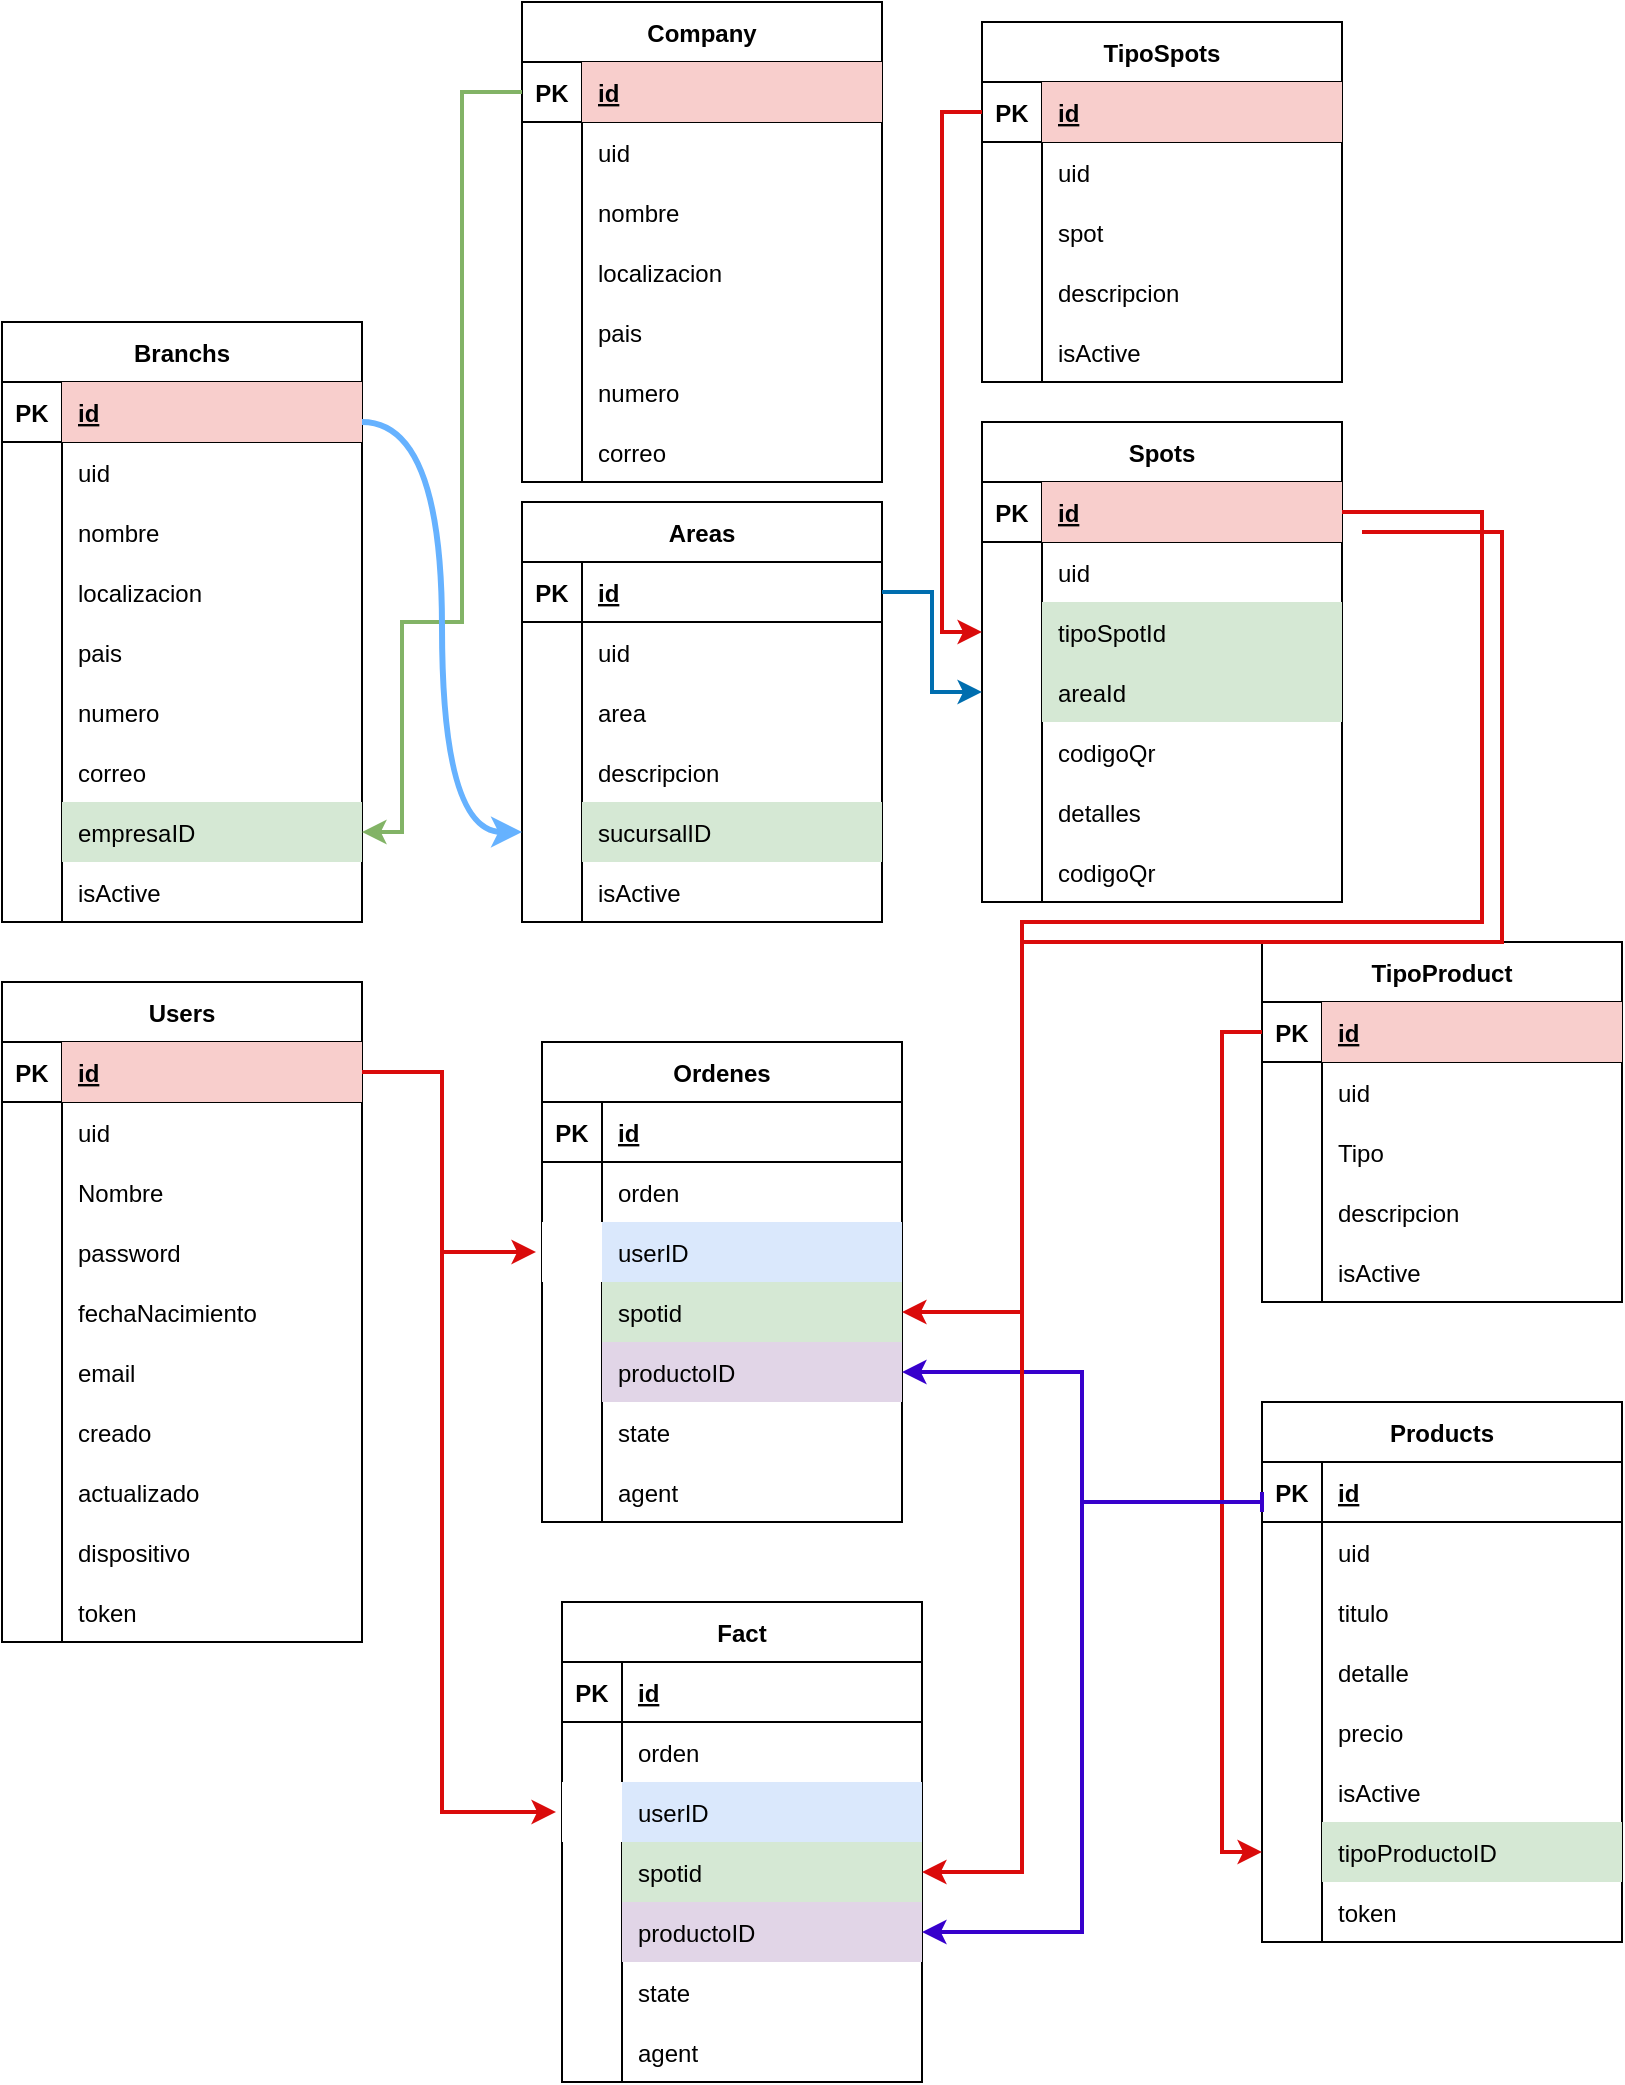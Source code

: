 <mxfile version="20.7.4" type="github">
  <diagram id="NyOUmhqxpkbjim4SIl70" name="Página-1">
    <mxGraphModel dx="993" dy="588" grid="1" gridSize="10" guides="1" tooltips="1" connect="1" arrows="1" fold="1" page="1" pageScale="1" pageWidth="827" pageHeight="1169" math="0" shadow="0">
      <root>
        <mxCell id="0" />
        <mxCell id="1" parent="0" />
        <mxCell id="zeZ4q_PHQ8ONXfBHzm-V-1" value="Company" style="shape=table;startSize=30;container=1;collapsible=1;childLayout=tableLayout;fixedRows=1;rowLines=0;fontStyle=1;align=center;resizeLast=1;" parent="1" vertex="1">
          <mxGeometry x="270" y="10" width="180" height="240" as="geometry" />
        </mxCell>
        <mxCell id="zeZ4q_PHQ8ONXfBHzm-V-2" value="" style="shape=tableRow;horizontal=0;startSize=0;swimlaneHead=0;swimlaneBody=0;fillColor=none;collapsible=0;dropTarget=0;points=[[0,0.5],[1,0.5]];portConstraint=eastwest;top=0;left=0;right=0;bottom=1;" parent="zeZ4q_PHQ8ONXfBHzm-V-1" vertex="1">
          <mxGeometry y="30" width="180" height="30" as="geometry" />
        </mxCell>
        <mxCell id="zeZ4q_PHQ8ONXfBHzm-V-3" value="PK" style="shape=partialRectangle;connectable=0;fillColor=none;top=0;left=0;bottom=0;right=0;fontStyle=1;overflow=hidden;" parent="zeZ4q_PHQ8ONXfBHzm-V-2" vertex="1">
          <mxGeometry width="30" height="30" as="geometry">
            <mxRectangle width="30" height="30" as="alternateBounds" />
          </mxGeometry>
        </mxCell>
        <mxCell id="zeZ4q_PHQ8ONXfBHzm-V-4" value="id" style="shape=partialRectangle;connectable=0;fillColor=#f8cecc;top=0;left=0;bottom=0;right=0;align=left;spacingLeft=6;fontStyle=5;overflow=hidden;strokeColor=#b85450;" parent="zeZ4q_PHQ8ONXfBHzm-V-2" vertex="1">
          <mxGeometry x="30" width="150" height="30" as="geometry">
            <mxRectangle width="150" height="30" as="alternateBounds" />
          </mxGeometry>
        </mxCell>
        <mxCell id="zeZ4q_PHQ8ONXfBHzm-V-5" value="" style="shape=tableRow;horizontal=0;startSize=0;swimlaneHead=0;swimlaneBody=0;fillColor=none;collapsible=0;dropTarget=0;points=[[0,0.5],[1,0.5]];portConstraint=eastwest;top=0;left=0;right=0;bottom=0;" parent="zeZ4q_PHQ8ONXfBHzm-V-1" vertex="1">
          <mxGeometry y="60" width="180" height="30" as="geometry" />
        </mxCell>
        <mxCell id="zeZ4q_PHQ8ONXfBHzm-V-6" value="" style="shape=partialRectangle;connectable=0;fillColor=none;top=0;left=0;bottom=0;right=0;editable=1;overflow=hidden;" parent="zeZ4q_PHQ8ONXfBHzm-V-5" vertex="1">
          <mxGeometry width="30" height="30" as="geometry">
            <mxRectangle width="30" height="30" as="alternateBounds" />
          </mxGeometry>
        </mxCell>
        <mxCell id="zeZ4q_PHQ8ONXfBHzm-V-7" value="uid" style="shape=partialRectangle;connectable=0;fillColor=none;top=0;left=0;bottom=0;right=0;align=left;spacingLeft=6;overflow=hidden;" parent="zeZ4q_PHQ8ONXfBHzm-V-5" vertex="1">
          <mxGeometry x="30" width="150" height="30" as="geometry">
            <mxRectangle width="150" height="30" as="alternateBounds" />
          </mxGeometry>
        </mxCell>
        <mxCell id="zeZ4q_PHQ8ONXfBHzm-V-8" value="" style="shape=tableRow;horizontal=0;startSize=0;swimlaneHead=0;swimlaneBody=0;fillColor=none;collapsible=0;dropTarget=0;points=[[0,0.5],[1,0.5]];portConstraint=eastwest;top=0;left=0;right=0;bottom=0;" parent="zeZ4q_PHQ8ONXfBHzm-V-1" vertex="1">
          <mxGeometry y="90" width="180" height="30" as="geometry" />
        </mxCell>
        <mxCell id="zeZ4q_PHQ8ONXfBHzm-V-9" value="" style="shape=partialRectangle;connectable=0;fillColor=none;top=0;left=0;bottom=0;right=0;editable=1;overflow=hidden;" parent="zeZ4q_PHQ8ONXfBHzm-V-8" vertex="1">
          <mxGeometry width="30" height="30" as="geometry">
            <mxRectangle width="30" height="30" as="alternateBounds" />
          </mxGeometry>
        </mxCell>
        <mxCell id="zeZ4q_PHQ8ONXfBHzm-V-10" value="nombre" style="shape=partialRectangle;connectable=0;fillColor=none;top=0;left=0;bottom=0;right=0;align=left;spacingLeft=6;overflow=hidden;" parent="zeZ4q_PHQ8ONXfBHzm-V-8" vertex="1">
          <mxGeometry x="30" width="150" height="30" as="geometry">
            <mxRectangle width="150" height="30" as="alternateBounds" />
          </mxGeometry>
        </mxCell>
        <mxCell id="zeZ4q_PHQ8ONXfBHzm-V-11" value="" style="shape=tableRow;horizontal=0;startSize=0;swimlaneHead=0;swimlaneBody=0;fillColor=none;collapsible=0;dropTarget=0;points=[[0,0.5],[1,0.5]];portConstraint=eastwest;top=0;left=0;right=0;bottom=0;" parent="zeZ4q_PHQ8ONXfBHzm-V-1" vertex="1">
          <mxGeometry y="120" width="180" height="30" as="geometry" />
        </mxCell>
        <mxCell id="zeZ4q_PHQ8ONXfBHzm-V-12" value="" style="shape=partialRectangle;connectable=0;fillColor=none;top=0;left=0;bottom=0;right=0;editable=1;overflow=hidden;" parent="zeZ4q_PHQ8ONXfBHzm-V-11" vertex="1">
          <mxGeometry width="30" height="30" as="geometry">
            <mxRectangle width="30" height="30" as="alternateBounds" />
          </mxGeometry>
        </mxCell>
        <mxCell id="zeZ4q_PHQ8ONXfBHzm-V-13" value="localizacion" style="shape=partialRectangle;connectable=0;fillColor=none;top=0;left=0;bottom=0;right=0;align=left;spacingLeft=6;overflow=hidden;" parent="zeZ4q_PHQ8ONXfBHzm-V-11" vertex="1">
          <mxGeometry x="30" width="150" height="30" as="geometry">
            <mxRectangle width="150" height="30" as="alternateBounds" />
          </mxGeometry>
        </mxCell>
        <mxCell id="zeZ4q_PHQ8ONXfBHzm-V-14" value="" style="shape=tableRow;horizontal=0;startSize=0;swimlaneHead=0;swimlaneBody=0;fillColor=none;collapsible=0;dropTarget=0;points=[[0,0.5],[1,0.5]];portConstraint=eastwest;top=0;left=0;right=0;bottom=0;" parent="zeZ4q_PHQ8ONXfBHzm-V-1" vertex="1">
          <mxGeometry y="150" width="180" height="30" as="geometry" />
        </mxCell>
        <mxCell id="zeZ4q_PHQ8ONXfBHzm-V-15" value="" style="shape=partialRectangle;connectable=0;fillColor=none;top=0;left=0;bottom=0;right=0;editable=1;overflow=hidden;" parent="zeZ4q_PHQ8ONXfBHzm-V-14" vertex="1">
          <mxGeometry width="30" height="30" as="geometry">
            <mxRectangle width="30" height="30" as="alternateBounds" />
          </mxGeometry>
        </mxCell>
        <mxCell id="zeZ4q_PHQ8ONXfBHzm-V-16" value="pais" style="shape=partialRectangle;connectable=0;fillColor=none;top=0;left=0;bottom=0;right=0;align=left;spacingLeft=6;overflow=hidden;" parent="zeZ4q_PHQ8ONXfBHzm-V-14" vertex="1">
          <mxGeometry x="30" width="150" height="30" as="geometry">
            <mxRectangle width="150" height="30" as="alternateBounds" />
          </mxGeometry>
        </mxCell>
        <mxCell id="zeZ4q_PHQ8ONXfBHzm-V-17" value="" style="shape=tableRow;horizontal=0;startSize=0;swimlaneHead=0;swimlaneBody=0;fillColor=none;collapsible=0;dropTarget=0;points=[[0,0.5],[1,0.5]];portConstraint=eastwest;top=0;left=0;right=0;bottom=0;" parent="zeZ4q_PHQ8ONXfBHzm-V-1" vertex="1">
          <mxGeometry y="180" width="180" height="30" as="geometry" />
        </mxCell>
        <mxCell id="zeZ4q_PHQ8ONXfBHzm-V-18" value="" style="shape=partialRectangle;connectable=0;fillColor=none;top=0;left=0;bottom=0;right=0;editable=1;overflow=hidden;" parent="zeZ4q_PHQ8ONXfBHzm-V-17" vertex="1">
          <mxGeometry width="30" height="30" as="geometry">
            <mxRectangle width="30" height="30" as="alternateBounds" />
          </mxGeometry>
        </mxCell>
        <mxCell id="zeZ4q_PHQ8ONXfBHzm-V-19" value="numero" style="shape=partialRectangle;connectable=0;fillColor=none;top=0;left=0;bottom=0;right=0;align=left;spacingLeft=6;overflow=hidden;" parent="zeZ4q_PHQ8ONXfBHzm-V-17" vertex="1">
          <mxGeometry x="30" width="150" height="30" as="geometry">
            <mxRectangle width="150" height="30" as="alternateBounds" />
          </mxGeometry>
        </mxCell>
        <mxCell id="zeZ4q_PHQ8ONXfBHzm-V-20" value="" style="shape=tableRow;horizontal=0;startSize=0;swimlaneHead=0;swimlaneBody=0;fillColor=none;collapsible=0;dropTarget=0;points=[[0,0.5],[1,0.5]];portConstraint=eastwest;top=0;left=0;right=0;bottom=0;" parent="zeZ4q_PHQ8ONXfBHzm-V-1" vertex="1">
          <mxGeometry y="210" width="180" height="30" as="geometry" />
        </mxCell>
        <mxCell id="zeZ4q_PHQ8ONXfBHzm-V-21" value="" style="shape=partialRectangle;connectable=0;fillColor=none;top=0;left=0;bottom=0;right=0;editable=1;overflow=hidden;" parent="zeZ4q_PHQ8ONXfBHzm-V-20" vertex="1">
          <mxGeometry width="30" height="30" as="geometry">
            <mxRectangle width="30" height="30" as="alternateBounds" />
          </mxGeometry>
        </mxCell>
        <mxCell id="zeZ4q_PHQ8ONXfBHzm-V-22" value="correo" style="shape=partialRectangle;connectable=0;fillColor=none;top=0;left=0;bottom=0;right=0;align=left;spacingLeft=6;overflow=hidden;" parent="zeZ4q_PHQ8ONXfBHzm-V-20" vertex="1">
          <mxGeometry x="30" width="150" height="30" as="geometry">
            <mxRectangle width="150" height="30" as="alternateBounds" />
          </mxGeometry>
        </mxCell>
        <mxCell id="zeZ4q_PHQ8ONXfBHzm-V-67" value="Branchs" style="shape=table;startSize=30;container=1;collapsible=1;childLayout=tableLayout;fixedRows=1;rowLines=0;fontStyle=1;align=center;resizeLast=1;" parent="1" vertex="1">
          <mxGeometry x="10" y="170" width="180" height="300" as="geometry" />
        </mxCell>
        <mxCell id="zeZ4q_PHQ8ONXfBHzm-V-68" value="" style="shape=tableRow;horizontal=0;startSize=0;swimlaneHead=0;swimlaneBody=0;fillColor=none;collapsible=0;dropTarget=0;points=[[0,0.5],[1,0.5]];portConstraint=eastwest;top=0;left=0;right=0;bottom=1;" parent="zeZ4q_PHQ8ONXfBHzm-V-67" vertex="1">
          <mxGeometry y="30" width="180" height="30" as="geometry" />
        </mxCell>
        <mxCell id="zeZ4q_PHQ8ONXfBHzm-V-69" value="PK" style="shape=partialRectangle;connectable=0;fillColor=none;top=0;left=0;bottom=0;right=0;fontStyle=1;overflow=hidden;" parent="zeZ4q_PHQ8ONXfBHzm-V-68" vertex="1">
          <mxGeometry width="30" height="30" as="geometry">
            <mxRectangle width="30" height="30" as="alternateBounds" />
          </mxGeometry>
        </mxCell>
        <mxCell id="zeZ4q_PHQ8ONXfBHzm-V-70" value="id" style="shape=partialRectangle;connectable=0;fillColor=#f8cecc;top=0;left=0;bottom=0;right=0;align=left;spacingLeft=6;fontStyle=5;overflow=hidden;strokeColor=#b85450;" parent="zeZ4q_PHQ8ONXfBHzm-V-68" vertex="1">
          <mxGeometry x="30" width="150" height="30" as="geometry">
            <mxRectangle width="150" height="30" as="alternateBounds" />
          </mxGeometry>
        </mxCell>
        <mxCell id="zeZ4q_PHQ8ONXfBHzm-V-71" value="" style="shape=tableRow;horizontal=0;startSize=0;swimlaneHead=0;swimlaneBody=0;fillColor=none;collapsible=0;dropTarget=0;points=[[0,0.5],[1,0.5]];portConstraint=eastwest;top=0;left=0;right=0;bottom=0;" parent="zeZ4q_PHQ8ONXfBHzm-V-67" vertex="1">
          <mxGeometry y="60" width="180" height="30" as="geometry" />
        </mxCell>
        <mxCell id="zeZ4q_PHQ8ONXfBHzm-V-72" value="" style="shape=partialRectangle;connectable=0;fillColor=none;top=0;left=0;bottom=0;right=0;editable=1;overflow=hidden;" parent="zeZ4q_PHQ8ONXfBHzm-V-71" vertex="1">
          <mxGeometry width="30" height="30" as="geometry">
            <mxRectangle width="30" height="30" as="alternateBounds" />
          </mxGeometry>
        </mxCell>
        <mxCell id="zeZ4q_PHQ8ONXfBHzm-V-73" value="uid" style="shape=partialRectangle;connectable=0;fillColor=none;top=0;left=0;bottom=0;right=0;align=left;spacingLeft=6;overflow=hidden;" parent="zeZ4q_PHQ8ONXfBHzm-V-71" vertex="1">
          <mxGeometry x="30" width="150" height="30" as="geometry">
            <mxRectangle width="150" height="30" as="alternateBounds" />
          </mxGeometry>
        </mxCell>
        <mxCell id="zeZ4q_PHQ8ONXfBHzm-V-74" value="" style="shape=tableRow;horizontal=0;startSize=0;swimlaneHead=0;swimlaneBody=0;fillColor=none;collapsible=0;dropTarget=0;points=[[0,0.5],[1,0.5]];portConstraint=eastwest;top=0;left=0;right=0;bottom=0;" parent="zeZ4q_PHQ8ONXfBHzm-V-67" vertex="1">
          <mxGeometry y="90" width="180" height="30" as="geometry" />
        </mxCell>
        <mxCell id="zeZ4q_PHQ8ONXfBHzm-V-75" value="" style="shape=partialRectangle;connectable=0;fillColor=none;top=0;left=0;bottom=0;right=0;editable=1;overflow=hidden;" parent="zeZ4q_PHQ8ONXfBHzm-V-74" vertex="1">
          <mxGeometry width="30" height="30" as="geometry">
            <mxRectangle width="30" height="30" as="alternateBounds" />
          </mxGeometry>
        </mxCell>
        <mxCell id="zeZ4q_PHQ8ONXfBHzm-V-76" value="nombre" style="shape=partialRectangle;connectable=0;fillColor=none;top=0;left=0;bottom=0;right=0;align=left;spacingLeft=6;overflow=hidden;" parent="zeZ4q_PHQ8ONXfBHzm-V-74" vertex="1">
          <mxGeometry x="30" width="150" height="30" as="geometry">
            <mxRectangle width="150" height="30" as="alternateBounds" />
          </mxGeometry>
        </mxCell>
        <mxCell id="zeZ4q_PHQ8ONXfBHzm-V-77" value="" style="shape=tableRow;horizontal=0;startSize=0;swimlaneHead=0;swimlaneBody=0;fillColor=none;collapsible=0;dropTarget=0;points=[[0,0.5],[1,0.5]];portConstraint=eastwest;top=0;left=0;right=0;bottom=0;" parent="zeZ4q_PHQ8ONXfBHzm-V-67" vertex="1">
          <mxGeometry y="120" width="180" height="30" as="geometry" />
        </mxCell>
        <mxCell id="zeZ4q_PHQ8ONXfBHzm-V-78" value="" style="shape=partialRectangle;connectable=0;fillColor=none;top=0;left=0;bottom=0;right=0;editable=1;overflow=hidden;" parent="zeZ4q_PHQ8ONXfBHzm-V-77" vertex="1">
          <mxGeometry width="30" height="30" as="geometry">
            <mxRectangle width="30" height="30" as="alternateBounds" />
          </mxGeometry>
        </mxCell>
        <mxCell id="zeZ4q_PHQ8ONXfBHzm-V-79" value="localizacion" style="shape=partialRectangle;connectable=0;fillColor=none;top=0;left=0;bottom=0;right=0;align=left;spacingLeft=6;overflow=hidden;" parent="zeZ4q_PHQ8ONXfBHzm-V-77" vertex="1">
          <mxGeometry x="30" width="150" height="30" as="geometry">
            <mxRectangle width="150" height="30" as="alternateBounds" />
          </mxGeometry>
        </mxCell>
        <mxCell id="zeZ4q_PHQ8ONXfBHzm-V-80" value="" style="shape=tableRow;horizontal=0;startSize=0;swimlaneHead=0;swimlaneBody=0;fillColor=none;collapsible=0;dropTarget=0;points=[[0,0.5],[1,0.5]];portConstraint=eastwest;top=0;left=0;right=0;bottom=0;" parent="zeZ4q_PHQ8ONXfBHzm-V-67" vertex="1">
          <mxGeometry y="150" width="180" height="30" as="geometry" />
        </mxCell>
        <mxCell id="zeZ4q_PHQ8ONXfBHzm-V-81" value="" style="shape=partialRectangle;connectable=0;fillColor=none;top=0;left=0;bottom=0;right=0;editable=1;overflow=hidden;" parent="zeZ4q_PHQ8ONXfBHzm-V-80" vertex="1">
          <mxGeometry width="30" height="30" as="geometry">
            <mxRectangle width="30" height="30" as="alternateBounds" />
          </mxGeometry>
        </mxCell>
        <mxCell id="zeZ4q_PHQ8ONXfBHzm-V-82" value="pais" style="shape=partialRectangle;connectable=0;fillColor=none;top=0;left=0;bottom=0;right=0;align=left;spacingLeft=6;overflow=hidden;" parent="zeZ4q_PHQ8ONXfBHzm-V-80" vertex="1">
          <mxGeometry x="30" width="150" height="30" as="geometry">
            <mxRectangle width="150" height="30" as="alternateBounds" />
          </mxGeometry>
        </mxCell>
        <mxCell id="zeZ4q_PHQ8ONXfBHzm-V-83" value="" style="shape=tableRow;horizontal=0;startSize=0;swimlaneHead=0;swimlaneBody=0;fillColor=none;collapsible=0;dropTarget=0;points=[[0,0.5],[1,0.5]];portConstraint=eastwest;top=0;left=0;right=0;bottom=0;" parent="zeZ4q_PHQ8ONXfBHzm-V-67" vertex="1">
          <mxGeometry y="180" width="180" height="30" as="geometry" />
        </mxCell>
        <mxCell id="zeZ4q_PHQ8ONXfBHzm-V-84" value="" style="shape=partialRectangle;connectable=0;fillColor=none;top=0;left=0;bottom=0;right=0;editable=1;overflow=hidden;" parent="zeZ4q_PHQ8ONXfBHzm-V-83" vertex="1">
          <mxGeometry width="30" height="30" as="geometry">
            <mxRectangle width="30" height="30" as="alternateBounds" />
          </mxGeometry>
        </mxCell>
        <mxCell id="zeZ4q_PHQ8ONXfBHzm-V-85" value="numero" style="shape=partialRectangle;connectable=0;fillColor=none;top=0;left=0;bottom=0;right=0;align=left;spacingLeft=6;overflow=hidden;" parent="zeZ4q_PHQ8ONXfBHzm-V-83" vertex="1">
          <mxGeometry x="30" width="150" height="30" as="geometry">
            <mxRectangle width="150" height="30" as="alternateBounds" />
          </mxGeometry>
        </mxCell>
        <mxCell id="zeZ4q_PHQ8ONXfBHzm-V-86" value="" style="shape=tableRow;horizontal=0;startSize=0;swimlaneHead=0;swimlaneBody=0;fillColor=none;collapsible=0;dropTarget=0;points=[[0,0.5],[1,0.5]];portConstraint=eastwest;top=0;left=0;right=0;bottom=0;" parent="zeZ4q_PHQ8ONXfBHzm-V-67" vertex="1">
          <mxGeometry y="210" width="180" height="30" as="geometry" />
        </mxCell>
        <mxCell id="zeZ4q_PHQ8ONXfBHzm-V-87" value="" style="shape=partialRectangle;connectable=0;fillColor=none;top=0;left=0;bottom=0;right=0;editable=1;overflow=hidden;" parent="zeZ4q_PHQ8ONXfBHzm-V-86" vertex="1">
          <mxGeometry width="30" height="30" as="geometry">
            <mxRectangle width="30" height="30" as="alternateBounds" />
          </mxGeometry>
        </mxCell>
        <mxCell id="zeZ4q_PHQ8ONXfBHzm-V-88" value="correo" style="shape=partialRectangle;connectable=0;fillColor=none;top=0;left=0;bottom=0;right=0;align=left;spacingLeft=6;overflow=hidden;" parent="zeZ4q_PHQ8ONXfBHzm-V-86" vertex="1">
          <mxGeometry x="30" width="150" height="30" as="geometry">
            <mxRectangle width="150" height="30" as="alternateBounds" />
          </mxGeometry>
        </mxCell>
        <mxCell id="zeZ4q_PHQ8ONXfBHzm-V-90" value="" style="shape=tableRow;horizontal=0;startSize=0;swimlaneHead=0;swimlaneBody=0;fillColor=none;collapsible=0;dropTarget=0;points=[[0,0.5],[1,0.5]];portConstraint=eastwest;top=0;left=0;right=0;bottom=0;" parent="zeZ4q_PHQ8ONXfBHzm-V-67" vertex="1">
          <mxGeometry y="240" width="180" height="30" as="geometry" />
        </mxCell>
        <mxCell id="zeZ4q_PHQ8ONXfBHzm-V-91" value="" style="shape=partialRectangle;connectable=0;fillColor=none;top=0;left=0;bottom=0;right=0;editable=1;overflow=hidden;" parent="zeZ4q_PHQ8ONXfBHzm-V-90" vertex="1">
          <mxGeometry width="30" height="30" as="geometry">
            <mxRectangle width="30" height="30" as="alternateBounds" />
          </mxGeometry>
        </mxCell>
        <mxCell id="zeZ4q_PHQ8ONXfBHzm-V-92" value="empresaID" style="shape=partialRectangle;connectable=0;fillColor=#d5e8d4;top=0;left=0;bottom=0;right=0;align=left;spacingLeft=6;overflow=hidden;strokeColor=#82b366;" parent="zeZ4q_PHQ8ONXfBHzm-V-90" vertex="1">
          <mxGeometry x="30" width="150" height="30" as="geometry">
            <mxRectangle width="150" height="30" as="alternateBounds" />
          </mxGeometry>
        </mxCell>
        <mxCell id="pN758X-JtYHPzY6Y_pug-38" value="" style="shape=tableRow;horizontal=0;startSize=0;swimlaneHead=0;swimlaneBody=0;fillColor=none;collapsible=0;dropTarget=0;points=[[0,0.5],[1,0.5]];portConstraint=eastwest;top=0;left=0;right=0;bottom=0;" vertex="1" parent="zeZ4q_PHQ8ONXfBHzm-V-67">
          <mxGeometry y="270" width="180" height="30" as="geometry" />
        </mxCell>
        <mxCell id="pN758X-JtYHPzY6Y_pug-39" value="" style="shape=partialRectangle;connectable=0;fillColor=none;top=0;left=0;bottom=0;right=0;editable=1;overflow=hidden;" vertex="1" parent="pN758X-JtYHPzY6Y_pug-38">
          <mxGeometry width="30" height="30" as="geometry">
            <mxRectangle width="30" height="30" as="alternateBounds" />
          </mxGeometry>
        </mxCell>
        <mxCell id="pN758X-JtYHPzY6Y_pug-40" value="isActive" style="shape=partialRectangle;connectable=0;fillColor=none;top=0;left=0;bottom=0;right=0;align=left;spacingLeft=6;overflow=hidden;" vertex="1" parent="pN758X-JtYHPzY6Y_pug-38">
          <mxGeometry x="30" width="150" height="30" as="geometry">
            <mxRectangle width="150" height="30" as="alternateBounds" />
          </mxGeometry>
        </mxCell>
        <mxCell id="zeZ4q_PHQ8ONXfBHzm-V-94" style="edgeStyle=orthogonalEdgeStyle;rounded=0;orthogonalLoop=1;jettySize=auto;html=1;fillColor=#d5e8d4;strokeColor=#82b366;strokeWidth=2;" parent="1" source="zeZ4q_PHQ8ONXfBHzm-V-2" target="zeZ4q_PHQ8ONXfBHzm-V-90" edge="1">
          <mxGeometry relative="1" as="geometry">
            <Array as="points">
              <mxPoint x="240" y="55" />
              <mxPoint x="240" y="320" />
              <mxPoint x="210" y="320" />
              <mxPoint x="210" y="425" />
            </Array>
          </mxGeometry>
        </mxCell>
        <mxCell id="zeZ4q_PHQ8ONXfBHzm-V-95" value="Areas" style="shape=table;startSize=30;container=1;collapsible=1;childLayout=tableLayout;fixedRows=1;rowLines=0;fontStyle=1;align=center;resizeLast=1;" parent="1" vertex="1">
          <mxGeometry x="270" y="260" width="180" height="210" as="geometry" />
        </mxCell>
        <mxCell id="zeZ4q_PHQ8ONXfBHzm-V-96" value="" style="shape=tableRow;horizontal=0;startSize=0;swimlaneHead=0;swimlaneBody=0;fillColor=none;collapsible=0;dropTarget=0;points=[[0,0.5],[1,0.5]];portConstraint=eastwest;top=0;left=0;right=0;bottom=1;" parent="zeZ4q_PHQ8ONXfBHzm-V-95" vertex="1">
          <mxGeometry y="30" width="180" height="30" as="geometry" />
        </mxCell>
        <mxCell id="zeZ4q_PHQ8ONXfBHzm-V-97" value="PK" style="shape=partialRectangle;connectable=0;fillColor=none;top=0;left=0;bottom=0;right=0;fontStyle=1;overflow=hidden;" parent="zeZ4q_PHQ8ONXfBHzm-V-96" vertex="1">
          <mxGeometry width="30" height="30" as="geometry">
            <mxRectangle width="30" height="30" as="alternateBounds" />
          </mxGeometry>
        </mxCell>
        <mxCell id="zeZ4q_PHQ8ONXfBHzm-V-98" value="id" style="shape=partialRectangle;connectable=0;fillColor=none;top=0;left=0;bottom=0;right=0;align=left;spacingLeft=6;fontStyle=5;overflow=hidden;" parent="zeZ4q_PHQ8ONXfBHzm-V-96" vertex="1">
          <mxGeometry x="30" width="150" height="30" as="geometry">
            <mxRectangle width="150" height="30" as="alternateBounds" />
          </mxGeometry>
        </mxCell>
        <mxCell id="zeZ4q_PHQ8ONXfBHzm-V-99" value="" style="shape=tableRow;horizontal=0;startSize=0;swimlaneHead=0;swimlaneBody=0;fillColor=none;collapsible=0;dropTarget=0;points=[[0,0.5],[1,0.5]];portConstraint=eastwest;top=0;left=0;right=0;bottom=0;" parent="zeZ4q_PHQ8ONXfBHzm-V-95" vertex="1">
          <mxGeometry y="60" width="180" height="30" as="geometry" />
        </mxCell>
        <mxCell id="zeZ4q_PHQ8ONXfBHzm-V-100" value="" style="shape=partialRectangle;connectable=0;fillColor=none;top=0;left=0;bottom=0;right=0;editable=1;overflow=hidden;" parent="zeZ4q_PHQ8ONXfBHzm-V-99" vertex="1">
          <mxGeometry width="30" height="30" as="geometry">
            <mxRectangle width="30" height="30" as="alternateBounds" />
          </mxGeometry>
        </mxCell>
        <mxCell id="zeZ4q_PHQ8ONXfBHzm-V-101" value="uid" style="shape=partialRectangle;connectable=0;fillColor=none;top=0;left=0;bottom=0;right=0;align=left;spacingLeft=6;overflow=hidden;" parent="zeZ4q_PHQ8ONXfBHzm-V-99" vertex="1">
          <mxGeometry x="30" width="150" height="30" as="geometry">
            <mxRectangle width="150" height="30" as="alternateBounds" />
          </mxGeometry>
        </mxCell>
        <mxCell id="zeZ4q_PHQ8ONXfBHzm-V-102" value="" style="shape=tableRow;horizontal=0;startSize=0;swimlaneHead=0;swimlaneBody=0;fillColor=none;collapsible=0;dropTarget=0;points=[[0,0.5],[1,0.5]];portConstraint=eastwest;top=0;left=0;right=0;bottom=0;" parent="zeZ4q_PHQ8ONXfBHzm-V-95" vertex="1">
          <mxGeometry y="90" width="180" height="30" as="geometry" />
        </mxCell>
        <mxCell id="zeZ4q_PHQ8ONXfBHzm-V-103" value="" style="shape=partialRectangle;connectable=0;fillColor=none;top=0;left=0;bottom=0;right=0;editable=1;overflow=hidden;" parent="zeZ4q_PHQ8ONXfBHzm-V-102" vertex="1">
          <mxGeometry width="30" height="30" as="geometry">
            <mxRectangle width="30" height="30" as="alternateBounds" />
          </mxGeometry>
        </mxCell>
        <mxCell id="zeZ4q_PHQ8ONXfBHzm-V-104" value="area" style="shape=partialRectangle;connectable=0;fillColor=none;top=0;left=0;bottom=0;right=0;align=left;spacingLeft=6;overflow=hidden;" parent="zeZ4q_PHQ8ONXfBHzm-V-102" vertex="1">
          <mxGeometry x="30" width="150" height="30" as="geometry">
            <mxRectangle width="150" height="30" as="alternateBounds" />
          </mxGeometry>
        </mxCell>
        <mxCell id="zeZ4q_PHQ8ONXfBHzm-V-111" value="" style="shape=tableRow;horizontal=0;startSize=0;swimlaneHead=0;swimlaneBody=0;fillColor=none;collapsible=0;dropTarget=0;points=[[0,0.5],[1,0.5]];portConstraint=eastwest;top=0;left=0;right=0;bottom=0;" parent="zeZ4q_PHQ8ONXfBHzm-V-95" vertex="1">
          <mxGeometry y="120" width="180" height="30" as="geometry" />
        </mxCell>
        <mxCell id="zeZ4q_PHQ8ONXfBHzm-V-112" value="" style="shape=partialRectangle;connectable=0;fillColor=none;top=0;left=0;bottom=0;right=0;editable=1;overflow=hidden;" parent="zeZ4q_PHQ8ONXfBHzm-V-111" vertex="1">
          <mxGeometry width="30" height="30" as="geometry">
            <mxRectangle width="30" height="30" as="alternateBounds" />
          </mxGeometry>
        </mxCell>
        <mxCell id="zeZ4q_PHQ8ONXfBHzm-V-113" value="descripcion" style="shape=partialRectangle;connectable=0;fillColor=none;top=0;left=0;bottom=0;right=0;align=left;spacingLeft=6;overflow=hidden;" parent="zeZ4q_PHQ8ONXfBHzm-V-111" vertex="1">
          <mxGeometry x="30" width="150" height="30" as="geometry">
            <mxRectangle width="150" height="30" as="alternateBounds" />
          </mxGeometry>
        </mxCell>
        <mxCell id="zeZ4q_PHQ8ONXfBHzm-V-117" value="" style="shape=tableRow;horizontal=0;startSize=0;swimlaneHead=0;swimlaneBody=0;fillColor=none;collapsible=0;dropTarget=0;points=[[0,0.5],[1,0.5]];portConstraint=eastwest;top=0;left=0;right=0;bottom=0;" parent="zeZ4q_PHQ8ONXfBHzm-V-95" vertex="1">
          <mxGeometry y="150" width="180" height="30" as="geometry" />
        </mxCell>
        <mxCell id="zeZ4q_PHQ8ONXfBHzm-V-118" value="" style="shape=partialRectangle;connectable=0;fillColor=none;top=0;left=0;bottom=0;right=0;editable=1;overflow=hidden;" parent="zeZ4q_PHQ8ONXfBHzm-V-117" vertex="1">
          <mxGeometry width="30" height="30" as="geometry">
            <mxRectangle width="30" height="30" as="alternateBounds" />
          </mxGeometry>
        </mxCell>
        <mxCell id="zeZ4q_PHQ8ONXfBHzm-V-119" value="sucursalID" style="shape=partialRectangle;connectable=0;fillColor=#d5e8d4;top=0;left=0;bottom=0;right=0;align=left;spacingLeft=6;overflow=hidden;strokeColor=#82b366;" parent="zeZ4q_PHQ8ONXfBHzm-V-117" vertex="1">
          <mxGeometry x="30" width="150" height="30" as="geometry">
            <mxRectangle width="150" height="30" as="alternateBounds" />
          </mxGeometry>
        </mxCell>
        <mxCell id="pN758X-JtYHPzY6Y_pug-35" value="" style="shape=tableRow;horizontal=0;startSize=0;swimlaneHead=0;swimlaneBody=0;fillColor=none;collapsible=0;dropTarget=0;points=[[0,0.5],[1,0.5]];portConstraint=eastwest;top=0;left=0;right=0;bottom=0;" vertex="1" parent="zeZ4q_PHQ8ONXfBHzm-V-95">
          <mxGeometry y="180" width="180" height="30" as="geometry" />
        </mxCell>
        <mxCell id="pN758X-JtYHPzY6Y_pug-36" value="" style="shape=partialRectangle;connectable=0;fillColor=none;top=0;left=0;bottom=0;right=0;editable=1;overflow=hidden;" vertex="1" parent="pN758X-JtYHPzY6Y_pug-35">
          <mxGeometry width="30" height="30" as="geometry">
            <mxRectangle width="30" height="30" as="alternateBounds" />
          </mxGeometry>
        </mxCell>
        <mxCell id="pN758X-JtYHPzY6Y_pug-37" value="isActive" style="shape=partialRectangle;connectable=0;fillColor=none;top=0;left=0;bottom=0;right=0;align=left;spacingLeft=6;overflow=hidden;" vertex="1" parent="pN758X-JtYHPzY6Y_pug-35">
          <mxGeometry x="30" width="150" height="30" as="geometry">
            <mxRectangle width="150" height="30" as="alternateBounds" />
          </mxGeometry>
        </mxCell>
        <mxCell id="zeZ4q_PHQ8ONXfBHzm-V-120" style="edgeStyle=orthogonalEdgeStyle;rounded=0;orthogonalLoop=1;jettySize=auto;html=1;entryX=0;entryY=0.5;entryDx=0;entryDy=0;strokeWidth=3;fillColor=#dae8fc;strokeColor=#66B2FF;elbow=vertical;curved=1;" parent="1" source="zeZ4q_PHQ8ONXfBHzm-V-68" target="zeZ4q_PHQ8ONXfBHzm-V-117" edge="1">
          <mxGeometry relative="1" as="geometry">
            <Array as="points">
              <mxPoint x="230" y="220" />
              <mxPoint x="230" y="425" />
            </Array>
          </mxGeometry>
        </mxCell>
        <mxCell id="pN758X-JtYHPzY6Y_pug-19" value="TipoSpots" style="shape=table;startSize=30;container=1;collapsible=1;childLayout=tableLayout;fixedRows=1;rowLines=0;fontStyle=1;align=center;resizeLast=1;" vertex="1" parent="1">
          <mxGeometry x="500" y="20" width="180" height="180" as="geometry" />
        </mxCell>
        <mxCell id="pN758X-JtYHPzY6Y_pug-20" value="" style="shape=tableRow;horizontal=0;startSize=0;swimlaneHead=0;swimlaneBody=0;fillColor=none;collapsible=0;dropTarget=0;points=[[0,0.5],[1,0.5]];portConstraint=eastwest;top=0;left=0;right=0;bottom=1;" vertex="1" parent="pN758X-JtYHPzY6Y_pug-19">
          <mxGeometry y="30" width="180" height="30" as="geometry" />
        </mxCell>
        <mxCell id="pN758X-JtYHPzY6Y_pug-21" value="PK" style="shape=partialRectangle;connectable=0;fillColor=none;top=0;left=0;bottom=0;right=0;fontStyle=1;overflow=hidden;" vertex="1" parent="pN758X-JtYHPzY6Y_pug-20">
          <mxGeometry width="30" height="30" as="geometry">
            <mxRectangle width="30" height="30" as="alternateBounds" />
          </mxGeometry>
        </mxCell>
        <mxCell id="pN758X-JtYHPzY6Y_pug-22" value="id" style="shape=partialRectangle;connectable=0;fillColor=#f8cecc;top=0;left=0;bottom=0;right=0;align=left;spacingLeft=6;fontStyle=5;overflow=hidden;strokeColor=#b85450;" vertex="1" parent="pN758X-JtYHPzY6Y_pug-20">
          <mxGeometry x="30" width="150" height="30" as="geometry">
            <mxRectangle width="150" height="30" as="alternateBounds" />
          </mxGeometry>
        </mxCell>
        <mxCell id="pN758X-JtYHPzY6Y_pug-23" value="" style="shape=tableRow;horizontal=0;startSize=0;swimlaneHead=0;swimlaneBody=0;fillColor=none;collapsible=0;dropTarget=0;points=[[0,0.5],[1,0.5]];portConstraint=eastwest;top=0;left=0;right=0;bottom=0;" vertex="1" parent="pN758X-JtYHPzY6Y_pug-19">
          <mxGeometry y="60" width="180" height="30" as="geometry" />
        </mxCell>
        <mxCell id="pN758X-JtYHPzY6Y_pug-24" value="" style="shape=partialRectangle;connectable=0;fillColor=none;top=0;left=0;bottom=0;right=0;editable=1;overflow=hidden;" vertex="1" parent="pN758X-JtYHPzY6Y_pug-23">
          <mxGeometry width="30" height="30" as="geometry">
            <mxRectangle width="30" height="30" as="alternateBounds" />
          </mxGeometry>
        </mxCell>
        <mxCell id="pN758X-JtYHPzY6Y_pug-25" value="uid" style="shape=partialRectangle;connectable=0;fillColor=none;top=0;left=0;bottom=0;right=0;align=left;spacingLeft=6;overflow=hidden;" vertex="1" parent="pN758X-JtYHPzY6Y_pug-23">
          <mxGeometry x="30" width="150" height="30" as="geometry">
            <mxRectangle width="150" height="30" as="alternateBounds" />
          </mxGeometry>
        </mxCell>
        <mxCell id="pN758X-JtYHPzY6Y_pug-26" value="" style="shape=tableRow;horizontal=0;startSize=0;swimlaneHead=0;swimlaneBody=0;fillColor=none;collapsible=0;dropTarget=0;points=[[0,0.5],[1,0.5]];portConstraint=eastwest;top=0;left=0;right=0;bottom=0;" vertex="1" parent="pN758X-JtYHPzY6Y_pug-19">
          <mxGeometry y="90" width="180" height="30" as="geometry" />
        </mxCell>
        <mxCell id="pN758X-JtYHPzY6Y_pug-27" value="" style="shape=partialRectangle;connectable=0;fillColor=none;top=0;left=0;bottom=0;right=0;editable=1;overflow=hidden;" vertex="1" parent="pN758X-JtYHPzY6Y_pug-26">
          <mxGeometry width="30" height="30" as="geometry">
            <mxRectangle width="30" height="30" as="alternateBounds" />
          </mxGeometry>
        </mxCell>
        <mxCell id="pN758X-JtYHPzY6Y_pug-28" value="spot" style="shape=partialRectangle;connectable=0;fillColor=none;top=0;left=0;bottom=0;right=0;align=left;spacingLeft=6;overflow=hidden;" vertex="1" parent="pN758X-JtYHPzY6Y_pug-26">
          <mxGeometry x="30" width="150" height="30" as="geometry">
            <mxRectangle width="150" height="30" as="alternateBounds" />
          </mxGeometry>
        </mxCell>
        <mxCell id="pN758X-JtYHPzY6Y_pug-29" value="" style="shape=tableRow;horizontal=0;startSize=0;swimlaneHead=0;swimlaneBody=0;fillColor=none;collapsible=0;dropTarget=0;points=[[0,0.5],[1,0.5]];portConstraint=eastwest;top=0;left=0;right=0;bottom=0;" vertex="1" parent="pN758X-JtYHPzY6Y_pug-19">
          <mxGeometry y="120" width="180" height="30" as="geometry" />
        </mxCell>
        <mxCell id="pN758X-JtYHPzY6Y_pug-30" value="" style="shape=partialRectangle;connectable=0;fillColor=none;top=0;left=0;bottom=0;right=0;editable=1;overflow=hidden;" vertex="1" parent="pN758X-JtYHPzY6Y_pug-29">
          <mxGeometry width="30" height="30" as="geometry">
            <mxRectangle width="30" height="30" as="alternateBounds" />
          </mxGeometry>
        </mxCell>
        <mxCell id="pN758X-JtYHPzY6Y_pug-31" value="descripcion" style="shape=partialRectangle;connectable=0;fillColor=none;top=0;left=0;bottom=0;right=0;align=left;spacingLeft=6;overflow=hidden;" vertex="1" parent="pN758X-JtYHPzY6Y_pug-29">
          <mxGeometry x="30" width="150" height="30" as="geometry">
            <mxRectangle width="150" height="30" as="alternateBounds" />
          </mxGeometry>
        </mxCell>
        <mxCell id="pN758X-JtYHPzY6Y_pug-32" value="" style="shape=tableRow;horizontal=0;startSize=0;swimlaneHead=0;swimlaneBody=0;fillColor=none;collapsible=0;dropTarget=0;points=[[0,0.5],[1,0.5]];portConstraint=eastwest;top=0;left=0;right=0;bottom=0;" vertex="1" parent="pN758X-JtYHPzY6Y_pug-19">
          <mxGeometry y="150" width="180" height="30" as="geometry" />
        </mxCell>
        <mxCell id="pN758X-JtYHPzY6Y_pug-33" value="" style="shape=partialRectangle;connectable=0;fillColor=none;top=0;left=0;bottom=0;right=0;editable=1;overflow=hidden;" vertex="1" parent="pN758X-JtYHPzY6Y_pug-32">
          <mxGeometry width="30" height="30" as="geometry">
            <mxRectangle width="30" height="30" as="alternateBounds" />
          </mxGeometry>
        </mxCell>
        <mxCell id="pN758X-JtYHPzY6Y_pug-34" value="isActive" style="shape=partialRectangle;connectable=0;fillColor=none;top=0;left=0;bottom=0;right=0;align=left;spacingLeft=6;overflow=hidden;" vertex="1" parent="pN758X-JtYHPzY6Y_pug-32">
          <mxGeometry x="30" width="150" height="30" as="geometry">
            <mxRectangle width="150" height="30" as="alternateBounds" />
          </mxGeometry>
        </mxCell>
        <mxCell id="pN758X-JtYHPzY6Y_pug-41" value="Spots" style="shape=table;startSize=30;container=1;collapsible=1;childLayout=tableLayout;fixedRows=1;rowLines=0;fontStyle=1;align=center;resizeLast=1;" vertex="1" parent="1">
          <mxGeometry x="500" y="220" width="180" height="240" as="geometry" />
        </mxCell>
        <mxCell id="pN758X-JtYHPzY6Y_pug-42" value="" style="shape=tableRow;horizontal=0;startSize=0;swimlaneHead=0;swimlaneBody=0;fillColor=none;collapsible=0;dropTarget=0;points=[[0,0.5],[1,0.5]];portConstraint=eastwest;top=0;left=0;right=0;bottom=1;" vertex="1" parent="pN758X-JtYHPzY6Y_pug-41">
          <mxGeometry y="30" width="180" height="30" as="geometry" />
        </mxCell>
        <mxCell id="pN758X-JtYHPzY6Y_pug-43" value="PK" style="shape=partialRectangle;connectable=0;fillColor=none;top=0;left=0;bottom=0;right=0;fontStyle=1;overflow=hidden;" vertex="1" parent="pN758X-JtYHPzY6Y_pug-42">
          <mxGeometry width="30" height="30" as="geometry">
            <mxRectangle width="30" height="30" as="alternateBounds" />
          </mxGeometry>
        </mxCell>
        <mxCell id="pN758X-JtYHPzY6Y_pug-44" value="id" style="shape=partialRectangle;connectable=0;fillColor=#f8cecc;top=0;left=0;bottom=0;right=0;align=left;spacingLeft=6;fontStyle=5;overflow=hidden;strokeColor=#b85450;" vertex="1" parent="pN758X-JtYHPzY6Y_pug-42">
          <mxGeometry x="30" width="150" height="30" as="geometry">
            <mxRectangle width="150" height="30" as="alternateBounds" />
          </mxGeometry>
        </mxCell>
        <mxCell id="pN758X-JtYHPzY6Y_pug-45" value="" style="shape=tableRow;horizontal=0;startSize=0;swimlaneHead=0;swimlaneBody=0;fillColor=none;collapsible=0;dropTarget=0;points=[[0,0.5],[1,0.5]];portConstraint=eastwest;top=0;left=0;right=0;bottom=0;" vertex="1" parent="pN758X-JtYHPzY6Y_pug-41">
          <mxGeometry y="60" width="180" height="30" as="geometry" />
        </mxCell>
        <mxCell id="pN758X-JtYHPzY6Y_pug-46" value="" style="shape=partialRectangle;connectable=0;fillColor=none;top=0;left=0;bottom=0;right=0;editable=1;overflow=hidden;" vertex="1" parent="pN758X-JtYHPzY6Y_pug-45">
          <mxGeometry width="30" height="30" as="geometry">
            <mxRectangle width="30" height="30" as="alternateBounds" />
          </mxGeometry>
        </mxCell>
        <mxCell id="pN758X-JtYHPzY6Y_pug-47" value="uid" style="shape=partialRectangle;connectable=0;fillColor=none;top=0;left=0;bottom=0;right=0;align=left;spacingLeft=6;overflow=hidden;" vertex="1" parent="pN758X-JtYHPzY6Y_pug-45">
          <mxGeometry x="30" width="150" height="30" as="geometry">
            <mxRectangle width="150" height="30" as="alternateBounds" />
          </mxGeometry>
        </mxCell>
        <mxCell id="pN758X-JtYHPzY6Y_pug-48" value="" style="shape=tableRow;horizontal=0;startSize=0;swimlaneHead=0;swimlaneBody=0;fillColor=none;collapsible=0;dropTarget=0;points=[[0,0.5],[1,0.5]];portConstraint=eastwest;top=0;left=0;right=0;bottom=0;" vertex="1" parent="pN758X-JtYHPzY6Y_pug-41">
          <mxGeometry y="90" width="180" height="30" as="geometry" />
        </mxCell>
        <mxCell id="pN758X-JtYHPzY6Y_pug-49" value="" style="shape=partialRectangle;connectable=0;fillColor=none;top=0;left=0;bottom=0;right=0;editable=1;overflow=hidden;" vertex="1" parent="pN758X-JtYHPzY6Y_pug-48">
          <mxGeometry width="30" height="30" as="geometry">
            <mxRectangle width="30" height="30" as="alternateBounds" />
          </mxGeometry>
        </mxCell>
        <mxCell id="pN758X-JtYHPzY6Y_pug-50" value="tipoSpotId" style="shape=partialRectangle;connectable=0;fillColor=#d5e8d4;top=0;left=0;bottom=0;right=0;align=left;spacingLeft=6;overflow=hidden;strokeColor=#82b366;" vertex="1" parent="pN758X-JtYHPzY6Y_pug-48">
          <mxGeometry x="30" width="150" height="30" as="geometry">
            <mxRectangle width="150" height="30" as="alternateBounds" />
          </mxGeometry>
        </mxCell>
        <mxCell id="pN758X-JtYHPzY6Y_pug-170" value="" style="shape=tableRow;horizontal=0;startSize=0;swimlaneHead=0;swimlaneBody=0;fillColor=none;collapsible=0;dropTarget=0;points=[[0,0.5],[1,0.5]];portConstraint=eastwest;top=0;left=0;right=0;bottom=0;" vertex="1" parent="pN758X-JtYHPzY6Y_pug-41">
          <mxGeometry y="120" width="180" height="30" as="geometry" />
        </mxCell>
        <mxCell id="pN758X-JtYHPzY6Y_pug-171" value="" style="shape=partialRectangle;connectable=0;fillColor=none;top=0;left=0;bottom=0;right=0;editable=1;overflow=hidden;" vertex="1" parent="pN758X-JtYHPzY6Y_pug-170">
          <mxGeometry width="30" height="30" as="geometry">
            <mxRectangle width="30" height="30" as="alternateBounds" />
          </mxGeometry>
        </mxCell>
        <mxCell id="pN758X-JtYHPzY6Y_pug-172" value="areaId" style="shape=partialRectangle;connectable=0;fillColor=#d5e8d4;top=0;left=0;bottom=0;right=0;align=left;spacingLeft=6;overflow=hidden;strokeColor=#82b366;" vertex="1" parent="pN758X-JtYHPzY6Y_pug-170">
          <mxGeometry x="30" width="150" height="30" as="geometry">
            <mxRectangle width="150" height="30" as="alternateBounds" />
          </mxGeometry>
        </mxCell>
        <mxCell id="pN758X-JtYHPzY6Y_pug-51" value="" style="shape=tableRow;horizontal=0;startSize=0;swimlaneHead=0;swimlaneBody=0;fillColor=none;collapsible=0;dropTarget=0;points=[[0,0.5],[1,0.5]];portConstraint=eastwest;top=0;left=0;right=0;bottom=0;" vertex="1" parent="pN758X-JtYHPzY6Y_pug-41">
          <mxGeometry y="150" width="180" height="30" as="geometry" />
        </mxCell>
        <mxCell id="pN758X-JtYHPzY6Y_pug-52" value="" style="shape=partialRectangle;connectable=0;fillColor=none;top=0;left=0;bottom=0;right=0;editable=1;overflow=hidden;" vertex="1" parent="pN758X-JtYHPzY6Y_pug-51">
          <mxGeometry width="30" height="30" as="geometry">
            <mxRectangle width="30" height="30" as="alternateBounds" />
          </mxGeometry>
        </mxCell>
        <mxCell id="pN758X-JtYHPzY6Y_pug-53" value="codigoQr" style="shape=partialRectangle;connectable=0;fillColor=none;top=0;left=0;bottom=0;right=0;align=left;spacingLeft=6;overflow=hidden;" vertex="1" parent="pN758X-JtYHPzY6Y_pug-51">
          <mxGeometry x="30" width="150" height="30" as="geometry">
            <mxRectangle width="150" height="30" as="alternateBounds" />
          </mxGeometry>
        </mxCell>
        <mxCell id="pN758X-JtYHPzY6Y_pug-54" value="" style="shape=tableRow;horizontal=0;startSize=0;swimlaneHead=0;swimlaneBody=0;fillColor=none;collapsible=0;dropTarget=0;points=[[0,0.5],[1,0.5]];portConstraint=eastwest;top=0;left=0;right=0;bottom=0;" vertex="1" parent="pN758X-JtYHPzY6Y_pug-41">
          <mxGeometry y="180" width="180" height="30" as="geometry" />
        </mxCell>
        <mxCell id="pN758X-JtYHPzY6Y_pug-55" value="" style="shape=partialRectangle;connectable=0;fillColor=none;top=0;left=0;bottom=0;right=0;editable=1;overflow=hidden;" vertex="1" parent="pN758X-JtYHPzY6Y_pug-54">
          <mxGeometry width="30" height="30" as="geometry">
            <mxRectangle width="30" height="30" as="alternateBounds" />
          </mxGeometry>
        </mxCell>
        <mxCell id="pN758X-JtYHPzY6Y_pug-56" value="detalles" style="shape=partialRectangle;connectable=0;fillColor=none;top=0;left=0;bottom=0;right=0;align=left;spacingLeft=6;overflow=hidden;" vertex="1" parent="pN758X-JtYHPzY6Y_pug-54">
          <mxGeometry x="30" width="150" height="30" as="geometry">
            <mxRectangle width="150" height="30" as="alternateBounds" />
          </mxGeometry>
        </mxCell>
        <mxCell id="pN758X-JtYHPzY6Y_pug-57" value="" style="shape=tableRow;horizontal=0;startSize=0;swimlaneHead=0;swimlaneBody=0;fillColor=none;collapsible=0;dropTarget=0;points=[[0,0.5],[1,0.5]];portConstraint=eastwest;top=0;left=0;right=0;bottom=0;" vertex="1" parent="pN758X-JtYHPzY6Y_pug-41">
          <mxGeometry y="210" width="180" height="30" as="geometry" />
        </mxCell>
        <mxCell id="pN758X-JtYHPzY6Y_pug-58" value="" style="shape=partialRectangle;connectable=0;fillColor=none;top=0;left=0;bottom=0;right=0;editable=1;overflow=hidden;" vertex="1" parent="pN758X-JtYHPzY6Y_pug-57">
          <mxGeometry width="30" height="30" as="geometry">
            <mxRectangle width="30" height="30" as="alternateBounds" />
          </mxGeometry>
        </mxCell>
        <mxCell id="pN758X-JtYHPzY6Y_pug-59" value="codigoQr" style="shape=partialRectangle;connectable=0;fillColor=none;top=0;left=0;bottom=0;right=0;align=left;spacingLeft=6;overflow=hidden;" vertex="1" parent="pN758X-JtYHPzY6Y_pug-57">
          <mxGeometry x="30" width="150" height="30" as="geometry">
            <mxRectangle width="150" height="30" as="alternateBounds" />
          </mxGeometry>
        </mxCell>
        <mxCell id="pN758X-JtYHPzY6Y_pug-62" value="Users" style="shape=table;startSize=30;container=1;collapsible=1;childLayout=tableLayout;fixedRows=1;rowLines=0;fontStyle=1;align=center;resizeLast=1;" vertex="1" parent="1">
          <mxGeometry x="10" y="500" width="180" height="330" as="geometry" />
        </mxCell>
        <mxCell id="pN758X-JtYHPzY6Y_pug-63" value="" style="shape=tableRow;horizontal=0;startSize=0;swimlaneHead=0;swimlaneBody=0;fillColor=none;collapsible=0;dropTarget=0;points=[[0,0.5],[1,0.5]];portConstraint=eastwest;top=0;left=0;right=0;bottom=1;" vertex="1" parent="pN758X-JtYHPzY6Y_pug-62">
          <mxGeometry y="30" width="180" height="30" as="geometry" />
        </mxCell>
        <mxCell id="pN758X-JtYHPzY6Y_pug-64" value="PK" style="shape=partialRectangle;connectable=0;fillColor=none;top=0;left=0;bottom=0;right=0;fontStyle=1;overflow=hidden;" vertex="1" parent="pN758X-JtYHPzY6Y_pug-63">
          <mxGeometry width="30" height="30" as="geometry">
            <mxRectangle width="30" height="30" as="alternateBounds" />
          </mxGeometry>
        </mxCell>
        <mxCell id="pN758X-JtYHPzY6Y_pug-65" value="id" style="shape=partialRectangle;connectable=0;fillColor=#f8cecc;top=0;left=0;bottom=0;right=0;align=left;spacingLeft=6;fontStyle=5;overflow=hidden;strokeColor=#b85450;" vertex="1" parent="pN758X-JtYHPzY6Y_pug-63">
          <mxGeometry x="30" width="150" height="30" as="geometry">
            <mxRectangle width="150" height="30" as="alternateBounds" />
          </mxGeometry>
        </mxCell>
        <mxCell id="pN758X-JtYHPzY6Y_pug-66" value="" style="shape=tableRow;horizontal=0;startSize=0;swimlaneHead=0;swimlaneBody=0;fillColor=none;collapsible=0;dropTarget=0;points=[[0,0.5],[1,0.5]];portConstraint=eastwest;top=0;left=0;right=0;bottom=0;" vertex="1" parent="pN758X-JtYHPzY6Y_pug-62">
          <mxGeometry y="60" width="180" height="30" as="geometry" />
        </mxCell>
        <mxCell id="pN758X-JtYHPzY6Y_pug-67" value="" style="shape=partialRectangle;connectable=0;fillColor=none;top=0;left=0;bottom=0;right=0;editable=1;overflow=hidden;" vertex="1" parent="pN758X-JtYHPzY6Y_pug-66">
          <mxGeometry width="30" height="30" as="geometry">
            <mxRectangle width="30" height="30" as="alternateBounds" />
          </mxGeometry>
        </mxCell>
        <mxCell id="pN758X-JtYHPzY6Y_pug-68" value="uid" style="shape=partialRectangle;connectable=0;fillColor=none;top=0;left=0;bottom=0;right=0;align=left;spacingLeft=6;overflow=hidden;" vertex="1" parent="pN758X-JtYHPzY6Y_pug-66">
          <mxGeometry x="30" width="150" height="30" as="geometry">
            <mxRectangle width="150" height="30" as="alternateBounds" />
          </mxGeometry>
        </mxCell>
        <mxCell id="pN758X-JtYHPzY6Y_pug-69" value="" style="shape=tableRow;horizontal=0;startSize=0;swimlaneHead=0;swimlaneBody=0;fillColor=none;collapsible=0;dropTarget=0;points=[[0,0.5],[1,0.5]];portConstraint=eastwest;top=0;left=0;right=0;bottom=0;" vertex="1" parent="pN758X-JtYHPzY6Y_pug-62">
          <mxGeometry y="90" width="180" height="30" as="geometry" />
        </mxCell>
        <mxCell id="pN758X-JtYHPzY6Y_pug-70" value="" style="shape=partialRectangle;connectable=0;fillColor=none;top=0;left=0;bottom=0;right=0;editable=1;overflow=hidden;" vertex="1" parent="pN758X-JtYHPzY6Y_pug-69">
          <mxGeometry width="30" height="30" as="geometry">
            <mxRectangle width="30" height="30" as="alternateBounds" />
          </mxGeometry>
        </mxCell>
        <mxCell id="pN758X-JtYHPzY6Y_pug-71" value="Nombre" style="shape=partialRectangle;connectable=0;top=0;left=0;bottom=0;right=0;align=left;spacingLeft=6;overflow=hidden;fillColor=none;" vertex="1" parent="pN758X-JtYHPzY6Y_pug-69">
          <mxGeometry x="30" width="150" height="30" as="geometry">
            <mxRectangle width="150" height="30" as="alternateBounds" />
          </mxGeometry>
        </mxCell>
        <mxCell id="pN758X-JtYHPzY6Y_pug-81" value="" style="shape=tableRow;horizontal=0;startSize=0;swimlaneHead=0;swimlaneBody=0;fillColor=none;collapsible=0;dropTarget=0;points=[[0,0.5],[1,0.5]];portConstraint=eastwest;top=0;left=0;right=0;bottom=0;" vertex="1" parent="pN758X-JtYHPzY6Y_pug-62">
          <mxGeometry y="120" width="180" height="30" as="geometry" />
        </mxCell>
        <mxCell id="pN758X-JtYHPzY6Y_pug-82" value="" style="shape=partialRectangle;connectable=0;fillColor=none;top=0;left=0;bottom=0;right=0;editable=1;overflow=hidden;" vertex="1" parent="pN758X-JtYHPzY6Y_pug-81">
          <mxGeometry width="30" height="30" as="geometry">
            <mxRectangle width="30" height="30" as="alternateBounds" />
          </mxGeometry>
        </mxCell>
        <mxCell id="pN758X-JtYHPzY6Y_pug-83" value="password" style="shape=partialRectangle;connectable=0;top=0;left=0;bottom=0;right=0;align=left;spacingLeft=6;overflow=hidden;fillColor=none;" vertex="1" parent="pN758X-JtYHPzY6Y_pug-81">
          <mxGeometry x="30" width="150" height="30" as="geometry">
            <mxRectangle width="150" height="30" as="alternateBounds" />
          </mxGeometry>
        </mxCell>
        <mxCell id="pN758X-JtYHPzY6Y_pug-72" value="" style="shape=tableRow;horizontal=0;startSize=0;swimlaneHead=0;swimlaneBody=0;fillColor=none;collapsible=0;dropTarget=0;points=[[0,0.5],[1,0.5]];portConstraint=eastwest;top=0;left=0;right=0;bottom=0;" vertex="1" parent="pN758X-JtYHPzY6Y_pug-62">
          <mxGeometry y="150" width="180" height="30" as="geometry" />
        </mxCell>
        <mxCell id="pN758X-JtYHPzY6Y_pug-73" value="" style="shape=partialRectangle;connectable=0;fillColor=none;top=0;left=0;bottom=0;right=0;editable=1;overflow=hidden;" vertex="1" parent="pN758X-JtYHPzY6Y_pug-72">
          <mxGeometry width="30" height="30" as="geometry">
            <mxRectangle width="30" height="30" as="alternateBounds" />
          </mxGeometry>
        </mxCell>
        <mxCell id="pN758X-JtYHPzY6Y_pug-74" value="fechaNacimiento" style="shape=partialRectangle;connectable=0;fillColor=none;top=0;left=0;bottom=0;right=0;align=left;spacingLeft=6;overflow=hidden;" vertex="1" parent="pN758X-JtYHPzY6Y_pug-72">
          <mxGeometry x="30" width="150" height="30" as="geometry">
            <mxRectangle width="150" height="30" as="alternateBounds" />
          </mxGeometry>
        </mxCell>
        <mxCell id="pN758X-JtYHPzY6Y_pug-75" value="" style="shape=tableRow;horizontal=0;startSize=0;swimlaneHead=0;swimlaneBody=0;fillColor=none;collapsible=0;dropTarget=0;points=[[0,0.5],[1,0.5]];portConstraint=eastwest;top=0;left=0;right=0;bottom=0;" vertex="1" parent="pN758X-JtYHPzY6Y_pug-62">
          <mxGeometry y="180" width="180" height="30" as="geometry" />
        </mxCell>
        <mxCell id="pN758X-JtYHPzY6Y_pug-76" value="" style="shape=partialRectangle;connectable=0;fillColor=none;top=0;left=0;bottom=0;right=0;editable=1;overflow=hidden;" vertex="1" parent="pN758X-JtYHPzY6Y_pug-75">
          <mxGeometry width="30" height="30" as="geometry">
            <mxRectangle width="30" height="30" as="alternateBounds" />
          </mxGeometry>
        </mxCell>
        <mxCell id="pN758X-JtYHPzY6Y_pug-77" value="email" style="shape=partialRectangle;connectable=0;fillColor=none;top=0;left=0;bottom=0;right=0;align=left;spacingLeft=6;overflow=hidden;" vertex="1" parent="pN758X-JtYHPzY6Y_pug-75">
          <mxGeometry x="30" width="150" height="30" as="geometry">
            <mxRectangle width="150" height="30" as="alternateBounds" />
          </mxGeometry>
        </mxCell>
        <mxCell id="pN758X-JtYHPzY6Y_pug-78" value="" style="shape=tableRow;horizontal=0;startSize=0;swimlaneHead=0;swimlaneBody=0;fillColor=none;collapsible=0;dropTarget=0;points=[[0,0.5],[1,0.5]];portConstraint=eastwest;top=0;left=0;right=0;bottom=0;" vertex="1" parent="pN758X-JtYHPzY6Y_pug-62">
          <mxGeometry y="210" width="180" height="30" as="geometry" />
        </mxCell>
        <mxCell id="pN758X-JtYHPzY6Y_pug-79" value="" style="shape=partialRectangle;connectable=0;fillColor=none;top=0;left=0;bottom=0;right=0;editable=1;overflow=hidden;" vertex="1" parent="pN758X-JtYHPzY6Y_pug-78">
          <mxGeometry width="30" height="30" as="geometry">
            <mxRectangle width="30" height="30" as="alternateBounds" />
          </mxGeometry>
        </mxCell>
        <mxCell id="pN758X-JtYHPzY6Y_pug-80" value="creado" style="shape=partialRectangle;connectable=0;fillColor=none;top=0;left=0;bottom=0;right=0;align=left;spacingLeft=6;overflow=hidden;" vertex="1" parent="pN758X-JtYHPzY6Y_pug-78">
          <mxGeometry x="30" width="150" height="30" as="geometry">
            <mxRectangle width="150" height="30" as="alternateBounds" />
          </mxGeometry>
        </mxCell>
        <mxCell id="pN758X-JtYHPzY6Y_pug-84" value="" style="shape=tableRow;horizontal=0;startSize=0;swimlaneHead=0;swimlaneBody=0;fillColor=none;collapsible=0;dropTarget=0;points=[[0,0.5],[1,0.5]];portConstraint=eastwest;top=0;left=0;right=0;bottom=0;" vertex="1" parent="pN758X-JtYHPzY6Y_pug-62">
          <mxGeometry y="240" width="180" height="30" as="geometry" />
        </mxCell>
        <mxCell id="pN758X-JtYHPzY6Y_pug-85" value="" style="shape=partialRectangle;connectable=0;fillColor=none;top=0;left=0;bottom=0;right=0;editable=1;overflow=hidden;" vertex="1" parent="pN758X-JtYHPzY6Y_pug-84">
          <mxGeometry width="30" height="30" as="geometry">
            <mxRectangle width="30" height="30" as="alternateBounds" />
          </mxGeometry>
        </mxCell>
        <mxCell id="pN758X-JtYHPzY6Y_pug-86" value="actualizado" style="shape=partialRectangle;connectable=0;fillColor=none;top=0;left=0;bottom=0;right=0;align=left;spacingLeft=6;overflow=hidden;" vertex="1" parent="pN758X-JtYHPzY6Y_pug-84">
          <mxGeometry x="30" width="150" height="30" as="geometry">
            <mxRectangle width="150" height="30" as="alternateBounds" />
          </mxGeometry>
        </mxCell>
        <mxCell id="pN758X-JtYHPzY6Y_pug-87" value="" style="shape=tableRow;horizontal=0;startSize=0;swimlaneHead=0;swimlaneBody=0;fillColor=none;collapsible=0;dropTarget=0;points=[[0,0.5],[1,0.5]];portConstraint=eastwest;top=0;left=0;right=0;bottom=0;" vertex="1" parent="pN758X-JtYHPzY6Y_pug-62">
          <mxGeometry y="270" width="180" height="30" as="geometry" />
        </mxCell>
        <mxCell id="pN758X-JtYHPzY6Y_pug-88" value="" style="shape=partialRectangle;connectable=0;fillColor=none;top=0;left=0;bottom=0;right=0;editable=1;overflow=hidden;" vertex="1" parent="pN758X-JtYHPzY6Y_pug-87">
          <mxGeometry width="30" height="30" as="geometry">
            <mxRectangle width="30" height="30" as="alternateBounds" />
          </mxGeometry>
        </mxCell>
        <mxCell id="pN758X-JtYHPzY6Y_pug-89" value="dispositivo" style="shape=partialRectangle;connectable=0;fillColor=none;top=0;left=0;bottom=0;right=0;align=left;spacingLeft=6;overflow=hidden;" vertex="1" parent="pN758X-JtYHPzY6Y_pug-87">
          <mxGeometry x="30" width="150" height="30" as="geometry">
            <mxRectangle width="150" height="30" as="alternateBounds" />
          </mxGeometry>
        </mxCell>
        <mxCell id="pN758X-JtYHPzY6Y_pug-90" value="" style="shape=tableRow;horizontal=0;startSize=0;swimlaneHead=0;swimlaneBody=0;fillColor=none;collapsible=0;dropTarget=0;points=[[0,0.5],[1,0.5]];portConstraint=eastwest;top=0;left=0;right=0;bottom=0;" vertex="1" parent="pN758X-JtYHPzY6Y_pug-62">
          <mxGeometry y="300" width="180" height="30" as="geometry" />
        </mxCell>
        <mxCell id="pN758X-JtYHPzY6Y_pug-91" value="" style="shape=partialRectangle;connectable=0;fillColor=none;top=0;left=0;bottom=0;right=0;editable=1;overflow=hidden;" vertex="1" parent="pN758X-JtYHPzY6Y_pug-90">
          <mxGeometry width="30" height="30" as="geometry">
            <mxRectangle width="30" height="30" as="alternateBounds" />
          </mxGeometry>
        </mxCell>
        <mxCell id="pN758X-JtYHPzY6Y_pug-92" value="token" style="shape=partialRectangle;connectable=0;fillColor=none;top=0;left=0;bottom=0;right=0;align=left;spacingLeft=6;overflow=hidden;" vertex="1" parent="pN758X-JtYHPzY6Y_pug-90">
          <mxGeometry x="30" width="150" height="30" as="geometry">
            <mxRectangle width="150" height="30" as="alternateBounds" />
          </mxGeometry>
        </mxCell>
        <mxCell id="pN758X-JtYHPzY6Y_pug-93" value="Products" style="shape=table;startSize=30;container=1;collapsible=1;childLayout=tableLayout;fixedRows=1;rowLines=0;fontStyle=1;align=center;resizeLast=1;" vertex="1" parent="1">
          <mxGeometry x="640" y="710" width="180" height="270" as="geometry" />
        </mxCell>
        <mxCell id="pN758X-JtYHPzY6Y_pug-94" value="" style="shape=tableRow;horizontal=0;startSize=0;swimlaneHead=0;swimlaneBody=0;fillColor=none;collapsible=0;dropTarget=0;points=[[0,0.5],[1,0.5]];portConstraint=eastwest;top=0;left=0;right=0;bottom=1;" vertex="1" parent="pN758X-JtYHPzY6Y_pug-93">
          <mxGeometry y="30" width="180" height="30" as="geometry" />
        </mxCell>
        <mxCell id="pN758X-JtYHPzY6Y_pug-95" value="PK" style="shape=partialRectangle;connectable=0;fillColor=none;top=0;left=0;bottom=0;right=0;fontStyle=1;overflow=hidden;" vertex="1" parent="pN758X-JtYHPzY6Y_pug-94">
          <mxGeometry width="30" height="30" as="geometry">
            <mxRectangle width="30" height="30" as="alternateBounds" />
          </mxGeometry>
        </mxCell>
        <mxCell id="pN758X-JtYHPzY6Y_pug-96" value="id" style="shape=partialRectangle;connectable=0;fillColor=none;top=0;left=0;bottom=0;right=0;align=left;spacingLeft=6;fontStyle=5;overflow=hidden;" vertex="1" parent="pN758X-JtYHPzY6Y_pug-94">
          <mxGeometry x="30" width="150" height="30" as="geometry">
            <mxRectangle width="150" height="30" as="alternateBounds" />
          </mxGeometry>
        </mxCell>
        <mxCell id="pN758X-JtYHPzY6Y_pug-97" value="" style="shape=tableRow;horizontal=0;startSize=0;swimlaneHead=0;swimlaneBody=0;fillColor=none;collapsible=0;dropTarget=0;points=[[0,0.5],[1,0.5]];portConstraint=eastwest;top=0;left=0;right=0;bottom=0;" vertex="1" parent="pN758X-JtYHPzY6Y_pug-93">
          <mxGeometry y="60" width="180" height="30" as="geometry" />
        </mxCell>
        <mxCell id="pN758X-JtYHPzY6Y_pug-98" value="" style="shape=partialRectangle;connectable=0;fillColor=none;top=0;left=0;bottom=0;right=0;editable=1;overflow=hidden;" vertex="1" parent="pN758X-JtYHPzY6Y_pug-97">
          <mxGeometry width="30" height="30" as="geometry">
            <mxRectangle width="30" height="30" as="alternateBounds" />
          </mxGeometry>
        </mxCell>
        <mxCell id="pN758X-JtYHPzY6Y_pug-99" value="uid" style="shape=partialRectangle;connectable=0;fillColor=none;top=0;left=0;bottom=0;right=0;align=left;spacingLeft=6;overflow=hidden;" vertex="1" parent="pN758X-JtYHPzY6Y_pug-97">
          <mxGeometry x="30" width="150" height="30" as="geometry">
            <mxRectangle width="150" height="30" as="alternateBounds" />
          </mxGeometry>
        </mxCell>
        <mxCell id="pN758X-JtYHPzY6Y_pug-100" value="" style="shape=tableRow;horizontal=0;startSize=0;swimlaneHead=0;swimlaneBody=0;fillColor=none;collapsible=0;dropTarget=0;points=[[0,0.5],[1,0.5]];portConstraint=eastwest;top=0;left=0;right=0;bottom=0;" vertex="1" parent="pN758X-JtYHPzY6Y_pug-93">
          <mxGeometry y="90" width="180" height="30" as="geometry" />
        </mxCell>
        <mxCell id="pN758X-JtYHPzY6Y_pug-101" value="" style="shape=partialRectangle;connectable=0;fillColor=none;top=0;left=0;bottom=0;right=0;editable=1;overflow=hidden;" vertex="1" parent="pN758X-JtYHPzY6Y_pug-100">
          <mxGeometry width="30" height="30" as="geometry">
            <mxRectangle width="30" height="30" as="alternateBounds" />
          </mxGeometry>
        </mxCell>
        <mxCell id="pN758X-JtYHPzY6Y_pug-102" value="titulo" style="shape=partialRectangle;connectable=0;top=0;left=0;bottom=0;right=0;align=left;spacingLeft=6;overflow=hidden;fillColor=none;" vertex="1" parent="pN758X-JtYHPzY6Y_pug-100">
          <mxGeometry x="30" width="150" height="30" as="geometry">
            <mxRectangle width="150" height="30" as="alternateBounds" />
          </mxGeometry>
        </mxCell>
        <mxCell id="pN758X-JtYHPzY6Y_pug-103" value="" style="shape=tableRow;horizontal=0;startSize=0;swimlaneHead=0;swimlaneBody=0;fillColor=none;collapsible=0;dropTarget=0;points=[[0,0.5],[1,0.5]];portConstraint=eastwest;top=0;left=0;right=0;bottom=0;" vertex="1" parent="pN758X-JtYHPzY6Y_pug-93">
          <mxGeometry y="120" width="180" height="30" as="geometry" />
        </mxCell>
        <mxCell id="pN758X-JtYHPzY6Y_pug-104" value="" style="shape=partialRectangle;connectable=0;fillColor=none;top=0;left=0;bottom=0;right=0;editable=1;overflow=hidden;" vertex="1" parent="pN758X-JtYHPzY6Y_pug-103">
          <mxGeometry width="30" height="30" as="geometry">
            <mxRectangle width="30" height="30" as="alternateBounds" />
          </mxGeometry>
        </mxCell>
        <mxCell id="pN758X-JtYHPzY6Y_pug-105" value="detalle" style="shape=partialRectangle;connectable=0;top=0;left=0;bottom=0;right=0;align=left;spacingLeft=6;overflow=hidden;fillColor=none;" vertex="1" parent="pN758X-JtYHPzY6Y_pug-103">
          <mxGeometry x="30" width="150" height="30" as="geometry">
            <mxRectangle width="150" height="30" as="alternateBounds" />
          </mxGeometry>
        </mxCell>
        <mxCell id="pN758X-JtYHPzY6Y_pug-106" value="" style="shape=tableRow;horizontal=0;startSize=0;swimlaneHead=0;swimlaneBody=0;fillColor=none;collapsible=0;dropTarget=0;points=[[0,0.5],[1,0.5]];portConstraint=eastwest;top=0;left=0;right=0;bottom=0;" vertex="1" parent="pN758X-JtYHPzY6Y_pug-93">
          <mxGeometry y="150" width="180" height="30" as="geometry" />
        </mxCell>
        <mxCell id="pN758X-JtYHPzY6Y_pug-107" value="" style="shape=partialRectangle;connectable=0;fillColor=none;top=0;left=0;bottom=0;right=0;editable=1;overflow=hidden;" vertex="1" parent="pN758X-JtYHPzY6Y_pug-106">
          <mxGeometry width="30" height="30" as="geometry">
            <mxRectangle width="30" height="30" as="alternateBounds" />
          </mxGeometry>
        </mxCell>
        <mxCell id="pN758X-JtYHPzY6Y_pug-108" value="precio" style="shape=partialRectangle;connectable=0;fillColor=none;top=0;left=0;bottom=0;right=0;align=left;spacingLeft=6;overflow=hidden;" vertex="1" parent="pN758X-JtYHPzY6Y_pug-106">
          <mxGeometry x="30" width="150" height="30" as="geometry">
            <mxRectangle width="150" height="30" as="alternateBounds" />
          </mxGeometry>
        </mxCell>
        <mxCell id="pN758X-JtYHPzY6Y_pug-109" value="" style="shape=tableRow;horizontal=0;startSize=0;swimlaneHead=0;swimlaneBody=0;fillColor=none;collapsible=0;dropTarget=0;points=[[0,0.5],[1,0.5]];portConstraint=eastwest;top=0;left=0;right=0;bottom=0;" vertex="1" parent="pN758X-JtYHPzY6Y_pug-93">
          <mxGeometry y="180" width="180" height="30" as="geometry" />
        </mxCell>
        <mxCell id="pN758X-JtYHPzY6Y_pug-110" value="" style="shape=partialRectangle;connectable=0;fillColor=none;top=0;left=0;bottom=0;right=0;editable=1;overflow=hidden;" vertex="1" parent="pN758X-JtYHPzY6Y_pug-109">
          <mxGeometry width="30" height="30" as="geometry">
            <mxRectangle width="30" height="30" as="alternateBounds" />
          </mxGeometry>
        </mxCell>
        <mxCell id="pN758X-JtYHPzY6Y_pug-111" value="isActive" style="shape=partialRectangle;connectable=0;fillColor=none;top=0;left=0;bottom=0;right=0;align=left;spacingLeft=6;overflow=hidden;" vertex="1" parent="pN758X-JtYHPzY6Y_pug-109">
          <mxGeometry x="30" width="150" height="30" as="geometry">
            <mxRectangle width="150" height="30" as="alternateBounds" />
          </mxGeometry>
        </mxCell>
        <mxCell id="pN758X-JtYHPzY6Y_pug-112" value="" style="shape=tableRow;horizontal=0;startSize=0;swimlaneHead=0;swimlaneBody=0;fillColor=none;collapsible=0;dropTarget=0;points=[[0,0.5],[1,0.5]];portConstraint=eastwest;top=0;left=0;right=0;bottom=0;" vertex="1" parent="pN758X-JtYHPzY6Y_pug-93">
          <mxGeometry y="210" width="180" height="30" as="geometry" />
        </mxCell>
        <mxCell id="pN758X-JtYHPzY6Y_pug-113" value="" style="shape=partialRectangle;connectable=0;fillColor=none;top=0;left=0;bottom=0;right=0;editable=1;overflow=hidden;" vertex="1" parent="pN758X-JtYHPzY6Y_pug-112">
          <mxGeometry width="30" height="30" as="geometry">
            <mxRectangle width="30" height="30" as="alternateBounds" />
          </mxGeometry>
        </mxCell>
        <mxCell id="pN758X-JtYHPzY6Y_pug-114" value="tipoProductoID" style="shape=partialRectangle;connectable=0;fillColor=#d5e8d4;top=0;left=0;bottom=0;right=0;align=left;spacingLeft=6;overflow=hidden;strokeColor=#82b366;" vertex="1" parent="pN758X-JtYHPzY6Y_pug-112">
          <mxGeometry x="30" width="150" height="30" as="geometry">
            <mxRectangle width="150" height="30" as="alternateBounds" />
          </mxGeometry>
        </mxCell>
        <mxCell id="pN758X-JtYHPzY6Y_pug-121" value="" style="shape=tableRow;horizontal=0;startSize=0;swimlaneHead=0;swimlaneBody=0;fillColor=none;collapsible=0;dropTarget=0;points=[[0,0.5],[1,0.5]];portConstraint=eastwest;top=0;left=0;right=0;bottom=0;" vertex="1" parent="pN758X-JtYHPzY6Y_pug-93">
          <mxGeometry y="240" width="180" height="30" as="geometry" />
        </mxCell>
        <mxCell id="pN758X-JtYHPzY6Y_pug-122" value="" style="shape=partialRectangle;connectable=0;fillColor=none;top=0;left=0;bottom=0;right=0;editable=1;overflow=hidden;" vertex="1" parent="pN758X-JtYHPzY6Y_pug-121">
          <mxGeometry width="30" height="30" as="geometry">
            <mxRectangle width="30" height="30" as="alternateBounds" />
          </mxGeometry>
        </mxCell>
        <mxCell id="pN758X-JtYHPzY6Y_pug-123" value="token" style="shape=partialRectangle;connectable=0;fillColor=none;top=0;left=0;bottom=0;right=0;align=left;spacingLeft=6;overflow=hidden;" vertex="1" parent="pN758X-JtYHPzY6Y_pug-121">
          <mxGeometry x="30" width="150" height="30" as="geometry">
            <mxRectangle width="150" height="30" as="alternateBounds" />
          </mxGeometry>
        </mxCell>
        <mxCell id="pN758X-JtYHPzY6Y_pug-124" value="TipoProduct" style="shape=table;startSize=30;container=1;collapsible=1;childLayout=tableLayout;fixedRows=1;rowLines=0;fontStyle=1;align=center;resizeLast=1;" vertex="1" parent="1">
          <mxGeometry x="640" y="480" width="180" height="180" as="geometry" />
        </mxCell>
        <mxCell id="pN758X-JtYHPzY6Y_pug-125" value="" style="shape=tableRow;horizontal=0;startSize=0;swimlaneHead=0;swimlaneBody=0;fillColor=none;collapsible=0;dropTarget=0;points=[[0,0.5],[1,0.5]];portConstraint=eastwest;top=0;left=0;right=0;bottom=1;" vertex="1" parent="pN758X-JtYHPzY6Y_pug-124">
          <mxGeometry y="30" width="180" height="30" as="geometry" />
        </mxCell>
        <mxCell id="pN758X-JtYHPzY6Y_pug-126" value="PK" style="shape=partialRectangle;connectable=0;fillColor=none;top=0;left=0;bottom=0;right=0;fontStyle=1;overflow=hidden;" vertex="1" parent="pN758X-JtYHPzY6Y_pug-125">
          <mxGeometry width="30" height="30" as="geometry">
            <mxRectangle width="30" height="30" as="alternateBounds" />
          </mxGeometry>
        </mxCell>
        <mxCell id="pN758X-JtYHPzY6Y_pug-127" value="id" style="shape=partialRectangle;connectable=0;fillColor=#f8cecc;top=0;left=0;bottom=0;right=0;align=left;spacingLeft=6;fontStyle=5;overflow=hidden;strokeColor=#b85450;" vertex="1" parent="pN758X-JtYHPzY6Y_pug-125">
          <mxGeometry x="30" width="150" height="30" as="geometry">
            <mxRectangle width="150" height="30" as="alternateBounds" />
          </mxGeometry>
        </mxCell>
        <mxCell id="pN758X-JtYHPzY6Y_pug-128" value="" style="shape=tableRow;horizontal=0;startSize=0;swimlaneHead=0;swimlaneBody=0;fillColor=none;collapsible=0;dropTarget=0;points=[[0,0.5],[1,0.5]];portConstraint=eastwest;top=0;left=0;right=0;bottom=0;" vertex="1" parent="pN758X-JtYHPzY6Y_pug-124">
          <mxGeometry y="60" width="180" height="30" as="geometry" />
        </mxCell>
        <mxCell id="pN758X-JtYHPzY6Y_pug-129" value="" style="shape=partialRectangle;connectable=0;fillColor=none;top=0;left=0;bottom=0;right=0;editable=1;overflow=hidden;" vertex="1" parent="pN758X-JtYHPzY6Y_pug-128">
          <mxGeometry width="30" height="30" as="geometry">
            <mxRectangle width="30" height="30" as="alternateBounds" />
          </mxGeometry>
        </mxCell>
        <mxCell id="pN758X-JtYHPzY6Y_pug-130" value="uid" style="shape=partialRectangle;connectable=0;fillColor=none;top=0;left=0;bottom=0;right=0;align=left;spacingLeft=6;overflow=hidden;" vertex="1" parent="pN758X-JtYHPzY6Y_pug-128">
          <mxGeometry x="30" width="150" height="30" as="geometry">
            <mxRectangle width="150" height="30" as="alternateBounds" />
          </mxGeometry>
        </mxCell>
        <mxCell id="pN758X-JtYHPzY6Y_pug-131" value="" style="shape=tableRow;horizontal=0;startSize=0;swimlaneHead=0;swimlaneBody=0;fillColor=none;collapsible=0;dropTarget=0;points=[[0,0.5],[1,0.5]];portConstraint=eastwest;top=0;left=0;right=0;bottom=0;" vertex="1" parent="pN758X-JtYHPzY6Y_pug-124">
          <mxGeometry y="90" width="180" height="30" as="geometry" />
        </mxCell>
        <mxCell id="pN758X-JtYHPzY6Y_pug-132" value="" style="shape=partialRectangle;connectable=0;fillColor=none;top=0;left=0;bottom=0;right=0;editable=1;overflow=hidden;" vertex="1" parent="pN758X-JtYHPzY6Y_pug-131">
          <mxGeometry width="30" height="30" as="geometry">
            <mxRectangle width="30" height="30" as="alternateBounds" />
          </mxGeometry>
        </mxCell>
        <mxCell id="pN758X-JtYHPzY6Y_pug-133" value="Tipo" style="shape=partialRectangle;connectable=0;fillColor=none;top=0;left=0;bottom=0;right=0;align=left;spacingLeft=6;overflow=hidden;" vertex="1" parent="pN758X-JtYHPzY6Y_pug-131">
          <mxGeometry x="30" width="150" height="30" as="geometry">
            <mxRectangle width="150" height="30" as="alternateBounds" />
          </mxGeometry>
        </mxCell>
        <mxCell id="pN758X-JtYHPzY6Y_pug-134" value="" style="shape=tableRow;horizontal=0;startSize=0;swimlaneHead=0;swimlaneBody=0;fillColor=none;collapsible=0;dropTarget=0;points=[[0,0.5],[1,0.5]];portConstraint=eastwest;top=0;left=0;right=0;bottom=0;" vertex="1" parent="pN758X-JtYHPzY6Y_pug-124">
          <mxGeometry y="120" width="180" height="30" as="geometry" />
        </mxCell>
        <mxCell id="pN758X-JtYHPzY6Y_pug-135" value="" style="shape=partialRectangle;connectable=0;fillColor=none;top=0;left=0;bottom=0;right=0;editable=1;overflow=hidden;" vertex="1" parent="pN758X-JtYHPzY6Y_pug-134">
          <mxGeometry width="30" height="30" as="geometry">
            <mxRectangle width="30" height="30" as="alternateBounds" />
          </mxGeometry>
        </mxCell>
        <mxCell id="pN758X-JtYHPzY6Y_pug-136" value="descripcion" style="shape=partialRectangle;connectable=0;fillColor=none;top=0;left=0;bottom=0;right=0;align=left;spacingLeft=6;overflow=hidden;" vertex="1" parent="pN758X-JtYHPzY6Y_pug-134">
          <mxGeometry x="30" width="150" height="30" as="geometry">
            <mxRectangle width="150" height="30" as="alternateBounds" />
          </mxGeometry>
        </mxCell>
        <mxCell id="pN758X-JtYHPzY6Y_pug-137" value="" style="shape=tableRow;horizontal=0;startSize=0;swimlaneHead=0;swimlaneBody=0;fillColor=none;collapsible=0;dropTarget=0;points=[[0,0.5],[1,0.5]];portConstraint=eastwest;top=0;left=0;right=0;bottom=0;" vertex="1" parent="pN758X-JtYHPzY6Y_pug-124">
          <mxGeometry y="150" width="180" height="30" as="geometry" />
        </mxCell>
        <mxCell id="pN758X-JtYHPzY6Y_pug-138" value="" style="shape=partialRectangle;connectable=0;fillColor=none;top=0;left=0;bottom=0;right=0;editable=1;overflow=hidden;" vertex="1" parent="pN758X-JtYHPzY6Y_pug-137">
          <mxGeometry width="30" height="30" as="geometry">
            <mxRectangle width="30" height="30" as="alternateBounds" />
          </mxGeometry>
        </mxCell>
        <mxCell id="pN758X-JtYHPzY6Y_pug-139" value="isActive" style="shape=partialRectangle;connectable=0;fillColor=none;top=0;left=0;bottom=0;right=0;align=left;spacingLeft=6;overflow=hidden;" vertex="1" parent="pN758X-JtYHPzY6Y_pug-137">
          <mxGeometry x="30" width="150" height="30" as="geometry">
            <mxRectangle width="150" height="30" as="alternateBounds" />
          </mxGeometry>
        </mxCell>
        <mxCell id="pN758X-JtYHPzY6Y_pug-140" style="edgeStyle=orthogonalEdgeStyle;rounded=0;orthogonalLoop=1;jettySize=auto;html=1;exitX=0;exitY=0.5;exitDx=0;exitDy=0;strokeColor=#da0b0b;strokeWidth=2;entryX=0;entryY=0.5;entryDx=0;entryDy=0;" edge="1" parent="1" source="pN758X-JtYHPzY6Y_pug-125" target="pN758X-JtYHPzY6Y_pug-112">
          <mxGeometry relative="1" as="geometry" />
        </mxCell>
        <mxCell id="pN758X-JtYHPzY6Y_pug-141" value="Ordenes" style="shape=table;startSize=30;container=1;collapsible=1;childLayout=tableLayout;fixedRows=1;rowLines=0;fontStyle=1;align=center;resizeLast=1;labelBorderColor=none;" vertex="1" parent="1">
          <mxGeometry x="280" y="530" width="180" height="240" as="geometry" />
        </mxCell>
        <mxCell id="pN758X-JtYHPzY6Y_pug-142" value="" style="shape=tableRow;horizontal=0;startSize=0;swimlaneHead=0;swimlaneBody=0;fillColor=none;collapsible=0;dropTarget=0;points=[[0,0.5],[1,0.5]];portConstraint=eastwest;top=0;left=0;right=0;bottom=1;" vertex="1" parent="pN758X-JtYHPzY6Y_pug-141">
          <mxGeometry y="30" width="180" height="30" as="geometry" />
        </mxCell>
        <mxCell id="pN758X-JtYHPzY6Y_pug-143" value="PK" style="shape=partialRectangle;connectable=0;fillColor=none;top=0;left=0;bottom=0;right=0;fontStyle=1;overflow=hidden;" vertex="1" parent="pN758X-JtYHPzY6Y_pug-142">
          <mxGeometry width="30" height="30" as="geometry">
            <mxRectangle width="30" height="30" as="alternateBounds" />
          </mxGeometry>
        </mxCell>
        <mxCell id="pN758X-JtYHPzY6Y_pug-144" value="id" style="shape=partialRectangle;connectable=0;fillColor=none;top=0;left=0;bottom=0;right=0;align=left;spacingLeft=6;fontStyle=5;overflow=hidden;" vertex="1" parent="pN758X-JtYHPzY6Y_pug-142">
          <mxGeometry x="30" width="150" height="30" as="geometry">
            <mxRectangle width="150" height="30" as="alternateBounds" />
          </mxGeometry>
        </mxCell>
        <mxCell id="pN758X-JtYHPzY6Y_pug-145" value="" style="shape=tableRow;horizontal=0;startSize=0;swimlaneHead=0;swimlaneBody=0;fillColor=none;collapsible=0;dropTarget=0;points=[[0,0.5],[1,0.5]];portConstraint=eastwest;top=0;left=0;right=0;bottom=0;" vertex="1" parent="pN758X-JtYHPzY6Y_pug-141">
          <mxGeometry y="60" width="180" height="30" as="geometry" />
        </mxCell>
        <mxCell id="pN758X-JtYHPzY6Y_pug-146" value="" style="shape=partialRectangle;connectable=0;fillColor=none;top=0;left=0;bottom=0;right=0;editable=1;overflow=hidden;" vertex="1" parent="pN758X-JtYHPzY6Y_pug-145">
          <mxGeometry width="30" height="30" as="geometry">
            <mxRectangle width="30" height="30" as="alternateBounds" />
          </mxGeometry>
        </mxCell>
        <mxCell id="pN758X-JtYHPzY6Y_pug-147" value="orden" style="shape=partialRectangle;connectable=0;fillColor=none;top=0;left=0;bottom=0;right=0;align=left;spacingLeft=6;overflow=hidden;" vertex="1" parent="pN758X-JtYHPzY6Y_pug-145">
          <mxGeometry x="30" width="150" height="30" as="geometry">
            <mxRectangle width="150" height="30" as="alternateBounds" />
          </mxGeometry>
        </mxCell>
        <mxCell id="pN758X-JtYHPzY6Y_pug-148" value="" style="shape=tableRow;horizontal=0;startSize=0;swimlaneHead=0;swimlaneBody=0;fillColor=default;collapsible=0;dropTarget=0;points=[[0,0.5],[1,0.5]];portConstraint=eastwest;top=0;left=0;right=0;bottom=0;perimeterSpacing=3;" vertex="1" parent="pN758X-JtYHPzY6Y_pug-141">
          <mxGeometry y="90" width="180" height="30" as="geometry" />
        </mxCell>
        <mxCell id="pN758X-JtYHPzY6Y_pug-149" value="" style="shape=partialRectangle;connectable=0;fillColor=none;top=0;left=0;bottom=0;right=0;editable=1;overflow=hidden;" vertex="1" parent="pN758X-JtYHPzY6Y_pug-148">
          <mxGeometry width="30" height="30" as="geometry">
            <mxRectangle width="30" height="30" as="alternateBounds" />
          </mxGeometry>
        </mxCell>
        <mxCell id="pN758X-JtYHPzY6Y_pug-150" value="userID" style="shape=partialRectangle;connectable=0;top=0;left=0;bottom=0;right=0;align=left;spacingLeft=6;overflow=hidden;fillColor=#dae8fc;strokeColor=#6c8ebf;shadow=0;perimeterSpacing=8;labelBorderColor=none;labelBackgroundColor=none;" vertex="1" parent="pN758X-JtYHPzY6Y_pug-148">
          <mxGeometry x="30" width="150" height="30" as="geometry">
            <mxRectangle width="150" height="30" as="alternateBounds" />
          </mxGeometry>
        </mxCell>
        <mxCell id="pN758X-JtYHPzY6Y_pug-151" value="" style="shape=tableRow;horizontal=0;startSize=0;swimlaneHead=0;swimlaneBody=0;fillColor=none;collapsible=0;dropTarget=0;points=[[0,0.5],[1,0.5]];portConstraint=eastwest;top=0;left=0;right=0;bottom=0;" vertex="1" parent="pN758X-JtYHPzY6Y_pug-141">
          <mxGeometry y="120" width="180" height="30" as="geometry" />
        </mxCell>
        <mxCell id="pN758X-JtYHPzY6Y_pug-152" value="" style="shape=partialRectangle;connectable=0;fillColor=none;top=0;left=0;bottom=0;right=0;editable=1;overflow=hidden;" vertex="1" parent="pN758X-JtYHPzY6Y_pug-151">
          <mxGeometry width="30" height="30" as="geometry">
            <mxRectangle width="30" height="30" as="alternateBounds" />
          </mxGeometry>
        </mxCell>
        <mxCell id="pN758X-JtYHPzY6Y_pug-153" value="spotid" style="shape=partialRectangle;connectable=0;top=0;left=0;bottom=0;right=0;align=left;spacingLeft=6;overflow=hidden;fillColor=#d5e8d4;strokeColor=#82b366;" vertex="1" parent="pN758X-JtYHPzY6Y_pug-151">
          <mxGeometry x="30" width="150" height="30" as="geometry">
            <mxRectangle width="150" height="30" as="alternateBounds" />
          </mxGeometry>
        </mxCell>
        <mxCell id="pN758X-JtYHPzY6Y_pug-154" value="" style="shape=tableRow;horizontal=0;startSize=0;swimlaneHead=0;swimlaneBody=0;fillColor=none;collapsible=0;dropTarget=0;points=[[0,0.5],[1,0.5]];portConstraint=eastwest;top=0;left=0;right=0;bottom=0;" vertex="1" parent="pN758X-JtYHPzY6Y_pug-141">
          <mxGeometry y="150" width="180" height="30" as="geometry" />
        </mxCell>
        <mxCell id="pN758X-JtYHPzY6Y_pug-155" value="" style="shape=partialRectangle;connectable=0;fillColor=none;top=0;left=0;bottom=0;right=0;editable=1;overflow=hidden;" vertex="1" parent="pN758X-JtYHPzY6Y_pug-154">
          <mxGeometry width="30" height="30" as="geometry">
            <mxRectangle width="30" height="30" as="alternateBounds" />
          </mxGeometry>
        </mxCell>
        <mxCell id="pN758X-JtYHPzY6Y_pug-156" value="productoID" style="shape=partialRectangle;connectable=0;fillColor=#e1d5e7;top=0;left=0;bottom=0;right=0;align=left;spacingLeft=6;overflow=hidden;strokeColor=#9673a6;" vertex="1" parent="pN758X-JtYHPzY6Y_pug-154">
          <mxGeometry x="30" width="150" height="30" as="geometry">
            <mxRectangle width="150" height="30" as="alternateBounds" />
          </mxGeometry>
        </mxCell>
        <mxCell id="pN758X-JtYHPzY6Y_pug-157" value="" style="shape=tableRow;horizontal=0;startSize=0;swimlaneHead=0;swimlaneBody=0;fillColor=none;collapsible=0;dropTarget=0;points=[[0,0.5],[1,0.5]];portConstraint=eastwest;top=0;left=0;right=0;bottom=0;" vertex="1" parent="pN758X-JtYHPzY6Y_pug-141">
          <mxGeometry y="180" width="180" height="30" as="geometry" />
        </mxCell>
        <mxCell id="pN758X-JtYHPzY6Y_pug-158" value="" style="shape=partialRectangle;connectable=0;fillColor=none;top=0;left=0;bottom=0;right=0;editable=1;overflow=hidden;" vertex="1" parent="pN758X-JtYHPzY6Y_pug-157">
          <mxGeometry width="30" height="30" as="geometry">
            <mxRectangle width="30" height="30" as="alternateBounds" />
          </mxGeometry>
        </mxCell>
        <mxCell id="pN758X-JtYHPzY6Y_pug-159" value="state" style="shape=partialRectangle;connectable=0;fillColor=none;top=0;left=0;bottom=0;right=0;align=left;spacingLeft=6;overflow=hidden;" vertex="1" parent="pN758X-JtYHPzY6Y_pug-157">
          <mxGeometry x="30" width="150" height="30" as="geometry">
            <mxRectangle width="150" height="30" as="alternateBounds" />
          </mxGeometry>
        </mxCell>
        <mxCell id="pN758X-JtYHPzY6Y_pug-163" value="" style="shape=tableRow;horizontal=0;startSize=0;swimlaneHead=0;swimlaneBody=0;fillColor=none;collapsible=0;dropTarget=0;points=[[0,0.5],[1,0.5]];portConstraint=eastwest;top=0;left=0;right=0;bottom=0;" vertex="1" parent="pN758X-JtYHPzY6Y_pug-141">
          <mxGeometry y="210" width="180" height="30" as="geometry" />
        </mxCell>
        <mxCell id="pN758X-JtYHPzY6Y_pug-164" value="" style="shape=partialRectangle;connectable=0;fillColor=none;top=0;left=0;bottom=0;right=0;editable=1;overflow=hidden;" vertex="1" parent="pN758X-JtYHPzY6Y_pug-163">
          <mxGeometry width="30" height="30" as="geometry">
            <mxRectangle width="30" height="30" as="alternateBounds" />
          </mxGeometry>
        </mxCell>
        <mxCell id="pN758X-JtYHPzY6Y_pug-165" value="agent" style="shape=partialRectangle;connectable=0;fillColor=none;top=0;left=0;bottom=0;right=0;align=left;spacingLeft=6;overflow=hidden;" vertex="1" parent="pN758X-JtYHPzY6Y_pug-163">
          <mxGeometry x="30" width="150" height="30" as="geometry">
            <mxRectangle width="150" height="30" as="alternateBounds" />
          </mxGeometry>
        </mxCell>
        <mxCell id="pN758X-JtYHPzY6Y_pug-167" style="edgeStyle=orthogonalEdgeStyle;rounded=0;orthogonalLoop=1;jettySize=auto;html=1;entryX=0;entryY=0.5;entryDx=0;entryDy=0;strokeColor=#da0b0b;strokeWidth=2;" edge="1" parent="1" source="pN758X-JtYHPzY6Y_pug-63" target="pN758X-JtYHPzY6Y_pug-148">
          <mxGeometry relative="1" as="geometry">
            <Array as="points">
              <mxPoint x="230" y="545" />
              <mxPoint x="230" y="635" />
            </Array>
          </mxGeometry>
        </mxCell>
        <mxCell id="pN758X-JtYHPzY6Y_pug-169" style="edgeStyle=orthogonalEdgeStyle;rounded=0;orthogonalLoop=1;jettySize=auto;html=1;strokeColor=#da0b0b;strokeWidth=2;" edge="1" parent="1" source="pN758X-JtYHPzY6Y_pug-42" target="pN758X-JtYHPzY6Y_pug-151">
          <mxGeometry relative="1" as="geometry">
            <Array as="points">
              <mxPoint x="750" y="265" />
              <mxPoint x="750" y="470" />
              <mxPoint x="520" y="470" />
              <mxPoint x="520" y="665" />
            </Array>
          </mxGeometry>
        </mxCell>
        <mxCell id="pN758X-JtYHPzY6Y_pug-173" style="edgeStyle=orthogonalEdgeStyle;rounded=0;orthogonalLoop=1;jettySize=auto;html=1;entryX=0;entryY=0.5;entryDx=0;entryDy=0;strokeColor=#da0b0b;strokeWidth=2;" edge="1" parent="1" source="pN758X-JtYHPzY6Y_pug-20" target="pN758X-JtYHPzY6Y_pug-48">
          <mxGeometry relative="1" as="geometry" />
        </mxCell>
        <mxCell id="pN758X-JtYHPzY6Y_pug-174" style="edgeStyle=orthogonalEdgeStyle;rounded=0;orthogonalLoop=1;jettySize=auto;html=1;exitX=1;exitY=0.5;exitDx=0;exitDy=0;entryX=0;entryY=0.5;entryDx=0;entryDy=0;strokeColor=#006EAF;strokeWidth=2;fillColor=#1ba1e2;" edge="1" parent="1" source="zeZ4q_PHQ8ONXfBHzm-V-96" target="pN758X-JtYHPzY6Y_pug-170">
          <mxGeometry relative="1" as="geometry" />
        </mxCell>
        <mxCell id="pN758X-JtYHPzY6Y_pug-175" style="edgeStyle=orthogonalEdgeStyle;rounded=0;orthogonalLoop=1;jettySize=auto;html=1;exitX=0;exitY=0.5;exitDx=0;exitDy=0;entryX=1;entryY=0.5;entryDx=0;entryDy=0;strokeColor=#3700CC;strokeWidth=2;fillColor=#6a00ff;" edge="1" parent="1" source="pN758X-JtYHPzY6Y_pug-94" target="pN758X-JtYHPzY6Y_pug-154">
          <mxGeometry relative="1" as="geometry">
            <Array as="points">
              <mxPoint x="640" y="760" />
              <mxPoint x="550" y="760" />
              <mxPoint x="550" y="695" />
            </Array>
          </mxGeometry>
        </mxCell>
        <mxCell id="pN758X-JtYHPzY6Y_pug-176" value="Fact" style="shape=table;startSize=30;container=1;collapsible=1;childLayout=tableLayout;fixedRows=1;rowLines=0;fontStyle=1;align=center;resizeLast=1;labelBorderColor=none;" vertex="1" parent="1">
          <mxGeometry x="290" y="810" width="180" height="240" as="geometry" />
        </mxCell>
        <mxCell id="pN758X-JtYHPzY6Y_pug-177" value="" style="shape=tableRow;horizontal=0;startSize=0;swimlaneHead=0;swimlaneBody=0;fillColor=none;collapsible=0;dropTarget=0;points=[[0,0.5],[1,0.5]];portConstraint=eastwest;top=0;left=0;right=0;bottom=1;" vertex="1" parent="pN758X-JtYHPzY6Y_pug-176">
          <mxGeometry y="30" width="180" height="30" as="geometry" />
        </mxCell>
        <mxCell id="pN758X-JtYHPzY6Y_pug-178" value="PK" style="shape=partialRectangle;connectable=0;fillColor=none;top=0;left=0;bottom=0;right=0;fontStyle=1;overflow=hidden;" vertex="1" parent="pN758X-JtYHPzY6Y_pug-177">
          <mxGeometry width="30" height="30" as="geometry">
            <mxRectangle width="30" height="30" as="alternateBounds" />
          </mxGeometry>
        </mxCell>
        <mxCell id="pN758X-JtYHPzY6Y_pug-179" value="id" style="shape=partialRectangle;connectable=0;fillColor=none;top=0;left=0;bottom=0;right=0;align=left;spacingLeft=6;fontStyle=5;overflow=hidden;" vertex="1" parent="pN758X-JtYHPzY6Y_pug-177">
          <mxGeometry x="30" width="150" height="30" as="geometry">
            <mxRectangle width="150" height="30" as="alternateBounds" />
          </mxGeometry>
        </mxCell>
        <mxCell id="pN758X-JtYHPzY6Y_pug-180" value="" style="shape=tableRow;horizontal=0;startSize=0;swimlaneHead=0;swimlaneBody=0;fillColor=none;collapsible=0;dropTarget=0;points=[[0,0.5],[1,0.5]];portConstraint=eastwest;top=0;left=0;right=0;bottom=0;" vertex="1" parent="pN758X-JtYHPzY6Y_pug-176">
          <mxGeometry y="60" width="180" height="30" as="geometry" />
        </mxCell>
        <mxCell id="pN758X-JtYHPzY6Y_pug-181" value="" style="shape=partialRectangle;connectable=0;fillColor=none;top=0;left=0;bottom=0;right=0;editable=1;overflow=hidden;" vertex="1" parent="pN758X-JtYHPzY6Y_pug-180">
          <mxGeometry width="30" height="30" as="geometry">
            <mxRectangle width="30" height="30" as="alternateBounds" />
          </mxGeometry>
        </mxCell>
        <mxCell id="pN758X-JtYHPzY6Y_pug-182" value="orden" style="shape=partialRectangle;connectable=0;fillColor=none;top=0;left=0;bottom=0;right=0;align=left;spacingLeft=6;overflow=hidden;" vertex="1" parent="pN758X-JtYHPzY6Y_pug-180">
          <mxGeometry x="30" width="150" height="30" as="geometry">
            <mxRectangle width="150" height="30" as="alternateBounds" />
          </mxGeometry>
        </mxCell>
        <mxCell id="pN758X-JtYHPzY6Y_pug-183" value="" style="shape=tableRow;horizontal=0;startSize=0;swimlaneHead=0;swimlaneBody=0;fillColor=default;collapsible=0;dropTarget=0;points=[[0,0.5],[1,0.5]];portConstraint=eastwest;top=0;left=0;right=0;bottom=0;perimeterSpacing=3;" vertex="1" parent="pN758X-JtYHPzY6Y_pug-176">
          <mxGeometry y="90" width="180" height="30" as="geometry" />
        </mxCell>
        <mxCell id="pN758X-JtYHPzY6Y_pug-184" value="" style="shape=partialRectangle;connectable=0;fillColor=none;top=0;left=0;bottom=0;right=0;editable=1;overflow=hidden;" vertex="1" parent="pN758X-JtYHPzY6Y_pug-183">
          <mxGeometry width="30" height="30" as="geometry">
            <mxRectangle width="30" height="30" as="alternateBounds" />
          </mxGeometry>
        </mxCell>
        <mxCell id="pN758X-JtYHPzY6Y_pug-185" value="userID" style="shape=partialRectangle;connectable=0;top=0;left=0;bottom=0;right=0;align=left;spacingLeft=6;overflow=hidden;fillColor=#dae8fc;strokeColor=#6c8ebf;shadow=0;perimeterSpacing=8;labelBorderColor=none;labelBackgroundColor=none;" vertex="1" parent="pN758X-JtYHPzY6Y_pug-183">
          <mxGeometry x="30" width="150" height="30" as="geometry">
            <mxRectangle width="150" height="30" as="alternateBounds" />
          </mxGeometry>
        </mxCell>
        <mxCell id="pN758X-JtYHPzY6Y_pug-186" value="" style="shape=tableRow;horizontal=0;startSize=0;swimlaneHead=0;swimlaneBody=0;fillColor=none;collapsible=0;dropTarget=0;points=[[0,0.5],[1,0.5]];portConstraint=eastwest;top=0;left=0;right=0;bottom=0;" vertex="1" parent="pN758X-JtYHPzY6Y_pug-176">
          <mxGeometry y="120" width="180" height="30" as="geometry" />
        </mxCell>
        <mxCell id="pN758X-JtYHPzY6Y_pug-187" value="" style="shape=partialRectangle;connectable=0;fillColor=none;top=0;left=0;bottom=0;right=0;editable=1;overflow=hidden;" vertex="1" parent="pN758X-JtYHPzY6Y_pug-186">
          <mxGeometry width="30" height="30" as="geometry">
            <mxRectangle width="30" height="30" as="alternateBounds" />
          </mxGeometry>
        </mxCell>
        <mxCell id="pN758X-JtYHPzY6Y_pug-188" value="spotid" style="shape=partialRectangle;connectable=0;top=0;left=0;bottom=0;right=0;align=left;spacingLeft=6;overflow=hidden;fillColor=#d5e8d4;strokeColor=#82b366;" vertex="1" parent="pN758X-JtYHPzY6Y_pug-186">
          <mxGeometry x="30" width="150" height="30" as="geometry">
            <mxRectangle width="150" height="30" as="alternateBounds" />
          </mxGeometry>
        </mxCell>
        <mxCell id="pN758X-JtYHPzY6Y_pug-189" value="" style="shape=tableRow;horizontal=0;startSize=0;swimlaneHead=0;swimlaneBody=0;fillColor=none;collapsible=0;dropTarget=0;points=[[0,0.5],[1,0.5]];portConstraint=eastwest;top=0;left=0;right=0;bottom=0;" vertex="1" parent="pN758X-JtYHPzY6Y_pug-176">
          <mxGeometry y="150" width="180" height="30" as="geometry" />
        </mxCell>
        <mxCell id="pN758X-JtYHPzY6Y_pug-190" value="" style="shape=partialRectangle;connectable=0;fillColor=none;top=0;left=0;bottom=0;right=0;editable=1;overflow=hidden;" vertex="1" parent="pN758X-JtYHPzY6Y_pug-189">
          <mxGeometry width="30" height="30" as="geometry">
            <mxRectangle width="30" height="30" as="alternateBounds" />
          </mxGeometry>
        </mxCell>
        <mxCell id="pN758X-JtYHPzY6Y_pug-191" value="productoID" style="shape=partialRectangle;connectable=0;fillColor=#e1d5e7;top=0;left=0;bottom=0;right=0;align=left;spacingLeft=6;overflow=hidden;strokeColor=#9673a6;" vertex="1" parent="pN758X-JtYHPzY6Y_pug-189">
          <mxGeometry x="30" width="150" height="30" as="geometry">
            <mxRectangle width="150" height="30" as="alternateBounds" />
          </mxGeometry>
        </mxCell>
        <mxCell id="pN758X-JtYHPzY6Y_pug-192" value="" style="shape=tableRow;horizontal=0;startSize=0;swimlaneHead=0;swimlaneBody=0;fillColor=none;collapsible=0;dropTarget=0;points=[[0,0.5],[1,0.5]];portConstraint=eastwest;top=0;left=0;right=0;bottom=0;" vertex="1" parent="pN758X-JtYHPzY6Y_pug-176">
          <mxGeometry y="180" width="180" height="30" as="geometry" />
        </mxCell>
        <mxCell id="pN758X-JtYHPzY6Y_pug-193" value="" style="shape=partialRectangle;connectable=0;fillColor=none;top=0;left=0;bottom=0;right=0;editable=1;overflow=hidden;" vertex="1" parent="pN758X-JtYHPzY6Y_pug-192">
          <mxGeometry width="30" height="30" as="geometry">
            <mxRectangle width="30" height="30" as="alternateBounds" />
          </mxGeometry>
        </mxCell>
        <mxCell id="pN758X-JtYHPzY6Y_pug-194" value="state" style="shape=partialRectangle;connectable=0;fillColor=none;top=0;left=0;bottom=0;right=0;align=left;spacingLeft=6;overflow=hidden;" vertex="1" parent="pN758X-JtYHPzY6Y_pug-192">
          <mxGeometry x="30" width="150" height="30" as="geometry">
            <mxRectangle width="150" height="30" as="alternateBounds" />
          </mxGeometry>
        </mxCell>
        <mxCell id="pN758X-JtYHPzY6Y_pug-195" value="" style="shape=tableRow;horizontal=0;startSize=0;swimlaneHead=0;swimlaneBody=0;fillColor=none;collapsible=0;dropTarget=0;points=[[0,0.5],[1,0.5]];portConstraint=eastwest;top=0;left=0;right=0;bottom=0;" vertex="1" parent="pN758X-JtYHPzY6Y_pug-176">
          <mxGeometry y="210" width="180" height="30" as="geometry" />
        </mxCell>
        <mxCell id="pN758X-JtYHPzY6Y_pug-196" value="" style="shape=partialRectangle;connectable=0;fillColor=none;top=0;left=0;bottom=0;right=0;editable=1;overflow=hidden;" vertex="1" parent="pN758X-JtYHPzY6Y_pug-195">
          <mxGeometry width="30" height="30" as="geometry">
            <mxRectangle width="30" height="30" as="alternateBounds" />
          </mxGeometry>
        </mxCell>
        <mxCell id="pN758X-JtYHPzY6Y_pug-197" value="agent" style="shape=partialRectangle;connectable=0;fillColor=none;top=0;left=0;bottom=0;right=0;align=left;spacingLeft=6;overflow=hidden;" vertex="1" parent="pN758X-JtYHPzY6Y_pug-195">
          <mxGeometry x="30" width="150" height="30" as="geometry">
            <mxRectangle width="150" height="30" as="alternateBounds" />
          </mxGeometry>
        </mxCell>
        <mxCell id="pN758X-JtYHPzY6Y_pug-198" style="edgeStyle=orthogonalEdgeStyle;rounded=0;orthogonalLoop=1;jettySize=auto;html=1;entryX=1;entryY=0.5;entryDx=0;entryDy=0;strokeColor=#3700CC;strokeWidth=2;fillColor=#6a00ff;" edge="1" parent="1" target="pN758X-JtYHPzY6Y_pug-189">
          <mxGeometry relative="1" as="geometry">
            <mxPoint x="640" y="760" as="sourcePoint" />
            <mxPoint x="470" y="705" as="targetPoint" />
            <Array as="points">
              <mxPoint x="640" y="765" />
              <mxPoint x="640" y="760" />
              <mxPoint x="550" y="760" />
              <mxPoint x="550" y="975" />
            </Array>
          </mxGeometry>
        </mxCell>
        <mxCell id="pN758X-JtYHPzY6Y_pug-199" style="edgeStyle=orthogonalEdgeStyle;rounded=0;orthogonalLoop=1;jettySize=auto;html=1;strokeColor=#da0b0b;strokeWidth=2;entryX=1;entryY=0.5;entryDx=0;entryDy=0;" edge="1" parent="1" target="pN758X-JtYHPzY6Y_pug-186">
          <mxGeometry relative="1" as="geometry">
            <mxPoint x="690" y="275.0" as="sourcePoint" />
            <mxPoint x="510" y="920" as="targetPoint" />
            <Array as="points">
              <mxPoint x="760" y="275" />
              <mxPoint x="760" y="480" />
              <mxPoint x="520" y="480" />
              <mxPoint x="520" y="945" />
            </Array>
          </mxGeometry>
        </mxCell>
        <mxCell id="pN758X-JtYHPzY6Y_pug-200" style="edgeStyle=orthogonalEdgeStyle;rounded=0;orthogonalLoop=1;jettySize=auto;html=1;entryX=0;entryY=0.5;entryDx=0;entryDy=0;strokeColor=#da0b0b;strokeWidth=2;exitX=1;exitY=0.5;exitDx=0;exitDy=0;" edge="1" parent="1" source="pN758X-JtYHPzY6Y_pug-63" target="pN758X-JtYHPzY6Y_pug-183">
          <mxGeometry relative="1" as="geometry">
            <mxPoint x="200" y="555" as="sourcePoint" />
            <mxPoint x="287" y="645" as="targetPoint" />
            <Array as="points">
              <mxPoint x="230" y="545" />
              <mxPoint x="230" y="915" />
            </Array>
          </mxGeometry>
        </mxCell>
      </root>
    </mxGraphModel>
  </diagram>
</mxfile>
